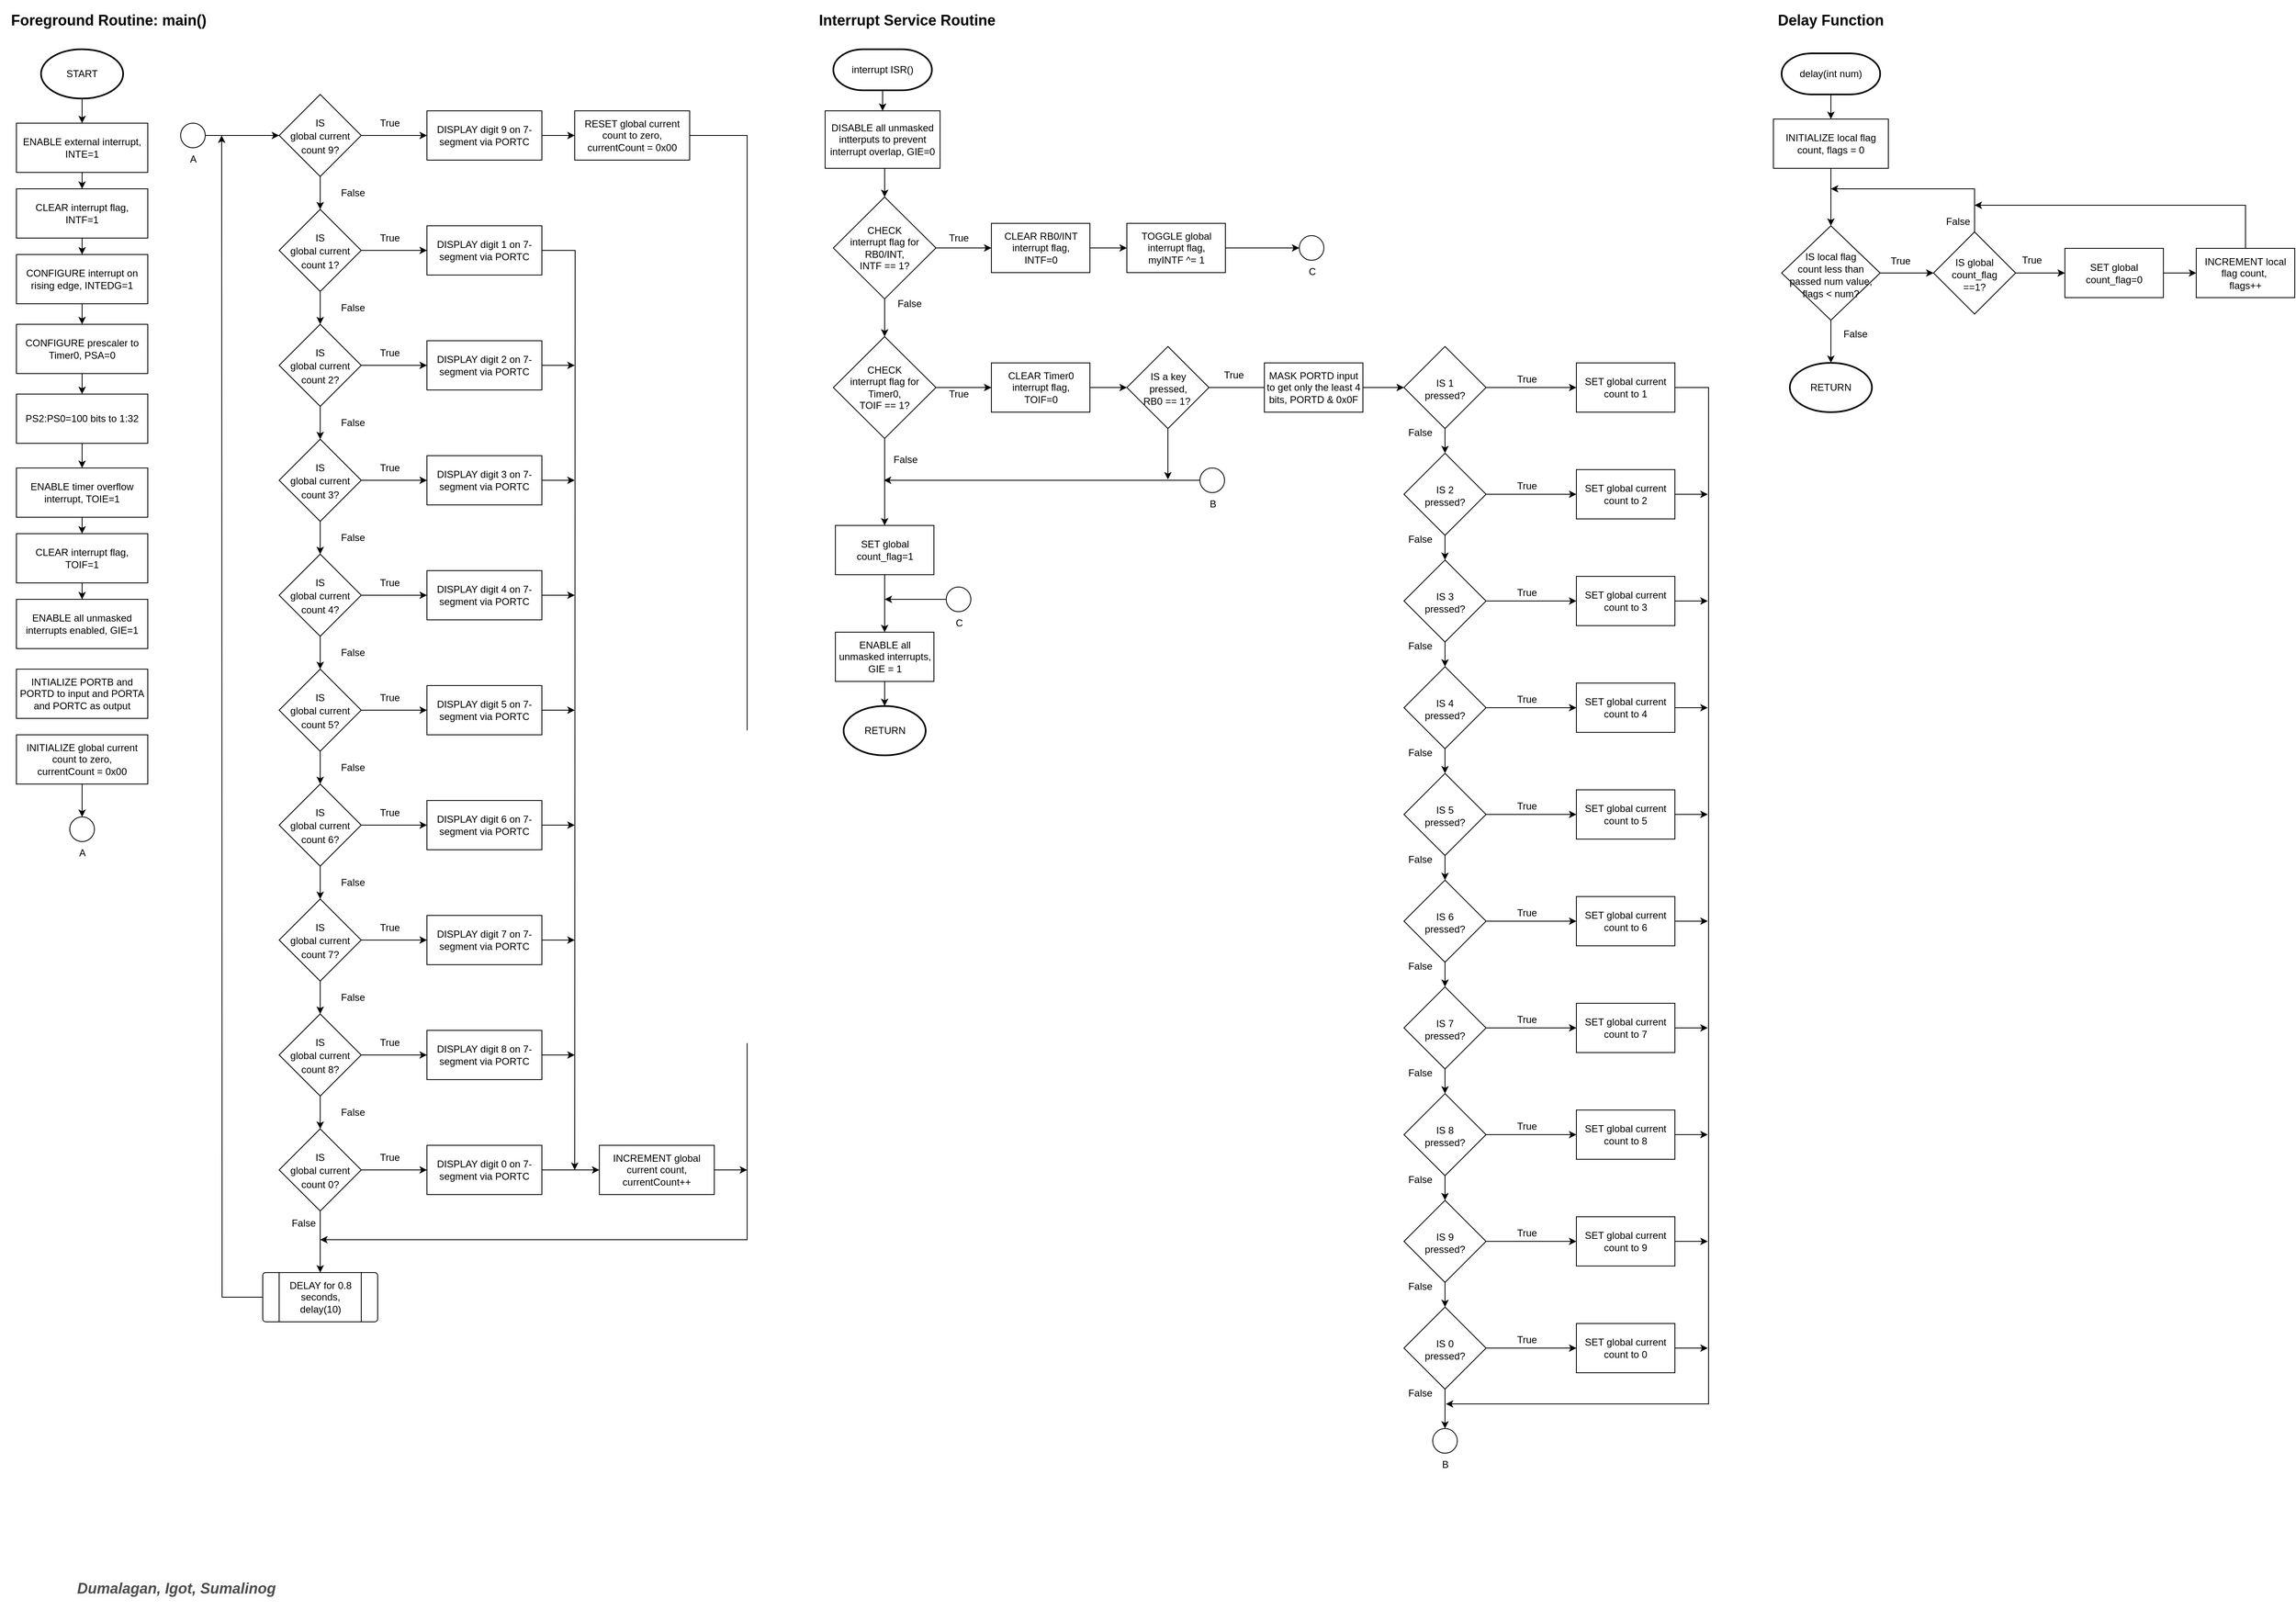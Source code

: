 <mxfile version="20.8.16" type="device"><diagram name="Page-1" id="S82o1rIahb7fYrfEuU67"><mxGraphModel dx="1493" dy="863" grid="1" gridSize="10" guides="1" tooltips="1" connect="1" arrows="1" fold="1" page="1" pageScale="1" pageWidth="3000" pageHeight="2000" math="0" shadow="0"><root><mxCell id="0"/><mxCell id="1" parent="0"/><mxCell id="ks07IFSwOMOLC88w7nZo-15" value="" style="edgeStyle=orthogonalEdgeStyle;rounded=0;orthogonalLoop=1;jettySize=auto;html=1;exitX=0.5;exitY=1;exitDx=0;exitDy=0;exitPerimeter=0;" parent="1" source="DBza8VW3hI4ShcQr7dWH-129" target="ks07IFSwOMOLC88w7nZo-14" edge="1"><mxGeometry relative="1" as="geometry"><mxPoint x="1105.034" y="145.0" as="sourcePoint"/></mxGeometry></mxCell><mxCell id="ks07IFSwOMOLC88w7nZo-10" value="" style="edgeStyle=orthogonalEdgeStyle;rounded=0;orthogonalLoop=1;jettySize=auto;html=1;exitX=0.5;exitY=1;exitDx=0;exitDy=0;entryX=0.5;entryY=0;entryDx=0;entryDy=0;entryPerimeter=0;" parent="1" source="ks07IFSwOMOLC88w7nZo-14" edge="1" target="ks07IFSwOMOLC88w7nZo-7"><mxGeometry relative="1" as="geometry"><mxPoint x="1105" y="225" as="sourcePoint"/><mxPoint x="1105" y="255" as="targetPoint"/></mxGeometry></mxCell><mxCell id="ks07IFSwOMOLC88w7nZo-18" value="" style="edgeStyle=orthogonalEdgeStyle;rounded=0;orthogonalLoop=1;jettySize=auto;html=1;" parent="1" source="ks07IFSwOMOLC88w7nZo-7" target="ks07IFSwOMOLC88w7nZo-17" edge="1"><mxGeometry relative="1" as="geometry"/></mxCell><mxCell id="ks07IFSwOMOLC88w7nZo-14" value="DISABLE all unmasked intterputs to prevent interrupt overlap, GIE=0" style="rounded=0;whiteSpace=wrap;html=1;strokeWidth=1;" parent="1" vertex="1"><mxGeometry x="1035" y="165" width="140" height="70" as="geometry"/></mxCell><mxCell id="DBza8VW3hI4ShcQr7dWH-127" style="edgeStyle=orthogonalEdgeStyle;rounded=0;orthogonalLoop=1;jettySize=auto;html=1;exitX=1;exitY=0.5;exitDx=0;exitDy=0;entryX=0;entryY=0.5;entryDx=0;entryDy=0;fontSize=12;" edge="1" parent="1" source="ks07IFSwOMOLC88w7nZo-17" target="ks07IFSwOMOLC88w7nZo-20"><mxGeometry relative="1" as="geometry"/></mxCell><mxCell id="ks07IFSwOMOLC88w7nZo-17" value="CLEAR RB0/INT interrupt flag,&lt;br&gt;INTF=0" style="rounded=0;whiteSpace=wrap;html=1;strokeWidth=1;" parent="1" vertex="1"><mxGeometry x="1237.5" y="302.04" width="120" height="60" as="geometry"/></mxCell><mxCell id="DBza8VW3hI4ShcQr7dWH-242" style="edgeStyle=orthogonalEdgeStyle;rounded=0;orthogonalLoop=1;jettySize=auto;html=1;exitX=1;exitY=0.5;exitDx=0;exitDy=0;fontSize=12;entryX=0;entryY=0.5;entryDx=0;entryDy=0;entryPerimeter=0;" edge="1" parent="1" source="ks07IFSwOMOLC88w7nZo-20" target="DBza8VW3hI4ShcQr7dWH-254"><mxGeometry relative="1" as="geometry"><mxPoint x="1932.5" y="520" as="targetPoint"/></mxGeometry></mxCell><mxCell id="ks07IFSwOMOLC88w7nZo-20" value="TOGGLE global interrupt flag, &lt;br&gt;myINTF ^= 1" style="whiteSpace=wrap;html=1;rounded=0;strokeWidth=1;" parent="1" vertex="1"><mxGeometry x="1402.5" y="302.04" width="120" height="60" as="geometry"/></mxCell><mxCell id="ks07IFSwOMOLC88w7nZo-24" value="True" style="text;html=1;strokeColor=none;fillColor=none;align=center;verticalAlign=middle;whiteSpace=wrap;rounded=0;" parent="1" vertex="1"><mxGeometry x="1167.5" y="305" width="60" height="30" as="geometry"/></mxCell><mxCell id="ks07IFSwOMOLC88w7nZo-25" value="False" style="text;html=1;strokeColor=none;fillColor=none;align=center;verticalAlign=middle;whiteSpace=wrap;rounded=0;" parent="1" vertex="1"><mxGeometry x="1107.5" y="385" width="60" height="30" as="geometry"/></mxCell><mxCell id="ks07IFSwOMOLC88w7nZo-35" value="" style="edgeStyle=orthogonalEdgeStyle;rounded=0;orthogonalLoop=1;jettySize=auto;html=1;" parent="1" source="ks07IFSwOMOLC88w7nZo-32" target="ks07IFSwOMOLC88w7nZo-34" edge="1"><mxGeometry relative="1" as="geometry"/></mxCell><mxCell id="DBza8VW3hI4ShcQr7dWH-226" style="edgeStyle=orthogonalEdgeStyle;rounded=0;orthogonalLoop=1;jettySize=auto;html=1;exitX=1;exitY=0.5;exitDx=0;exitDy=0;entryX=0;entryY=0.5;entryDx=0;entryDy=0;entryPerimeter=0;fontSize=12;" edge="1" parent="1" source="ks07IFSwOMOLC88w7nZo-34" target="DBza8VW3hI4ShcQr7dWH-131"><mxGeometry relative="1" as="geometry"/></mxCell><mxCell id="ks07IFSwOMOLC88w7nZo-34" value="CLEAR Timer0 interrupt flag, &lt;br&gt;TOIF=0" style="rounded=0;whiteSpace=wrap;html=1;strokeWidth=1;" parent="1" vertex="1"><mxGeometry x="1237.5" y="472.03" width="120" height="60" as="geometry"/></mxCell><mxCell id="ks07IFSwOMOLC88w7nZo-36" value="True" style="text;html=1;strokeColor=none;fillColor=none;align=center;verticalAlign=middle;whiteSpace=wrap;rounded=0;" parent="1" vertex="1"><mxGeometry x="1167.5" y="495" width="60" height="30" as="geometry"/></mxCell><mxCell id="ks07IFSwOMOLC88w7nZo-39" value="False" style="text;html=1;strokeColor=none;fillColor=none;align=center;verticalAlign=middle;whiteSpace=wrap;rounded=0;" parent="1" vertex="1"><mxGeometry x="1102.5" y="575" width="60" height="30" as="geometry"/></mxCell><mxCell id="ks07IFSwOMOLC88w7nZo-45" value="&lt;font size=&quot;1&quot; style=&quot;&quot;&gt;&lt;b style=&quot;font-size: 18px;&quot;&gt;Interrupt Service Routine&lt;/b&gt;&lt;/font&gt;" style="text;html=1;strokeColor=none;fillColor=none;align=center;verticalAlign=middle;whiteSpace=wrap;rounded=0;" parent="1" vertex="1"><mxGeometry x="1000" y="40" width="270" height="30" as="geometry"/></mxCell><mxCell id="ks07IFSwOMOLC88w7nZo-47" value="START" style="strokeWidth=2;html=1;shape=mxgraph.flowchart.start_1;whiteSpace=wrap;" parent="1" vertex="1"><mxGeometry x="80" y="90" width="100" height="60" as="geometry"/></mxCell><mxCell id="ks07IFSwOMOLC88w7nZo-91" value="" style="edgeStyle=orthogonalEdgeStyle;rounded=0;orthogonalLoop=1;jettySize=auto;html=1;fontSize=12;" parent="1" source="ks07IFSwOMOLC88w7nZo-61" edge="1"><mxGeometry relative="1" as="geometry"><mxPoint x="130" y="680" as="targetPoint"/></mxGeometry></mxCell><mxCell id="ks07IFSwOMOLC88w7nZo-182" value="&lt;span style=&quot;border-color: var(--border-color); color: rgb(0, 0, 0); font-family: Helvetica; font-style: normal; font-variant-ligatures: normal; font-variant-caps: normal; letter-spacing: normal; orphans: 2; text-indent: 0px; text-transform: none; widows: 2; word-spacing: 0px; -webkit-text-stroke-width: 0px; background-color: rgb(251, 251, 251); text-decoration-thickness: initial; text-decoration-style: initial; text-decoration-color: initial; font-size: 18px;&quot;&gt;Foreground Routine: main()&amp;nbsp;&lt;/span&gt;" style="text;whiteSpace=wrap;html=1;fontSize=18;fontStyle=1;align=center;verticalAlign=middle;" parent="1" vertex="1"><mxGeometry x="30" y="30" width="270" height="50" as="geometry"/></mxCell><mxCell id="ks07IFSwOMOLC88w7nZo-56" value="" style="edgeStyle=orthogonalEdgeStyle;rounded=0;orthogonalLoop=1;jettySize=auto;html=1;fontSize=20;entryX=0.5;entryY=0;entryDx=0;entryDy=0;exitX=0.5;exitY=1;exitDx=0;exitDy=0;exitPerimeter=0;" parent="1" source="ks07IFSwOMOLC88w7nZo-47" target="ks07IFSwOMOLC88w7nZo-50" edge="1"><mxGeometry relative="1" as="geometry"><mxPoint x="130" y="235" as="sourcePoint"/></mxGeometry></mxCell><mxCell id="ks07IFSwOMOLC88w7nZo-50" value="&lt;span&gt;ENABLE &lt;/span&gt;external interrupt, INTE=1" style="rounded=0;whiteSpace=wrap;html=1;strokeWidth=1;fontStyle=0" parent="1" vertex="1"><mxGeometry x="50" y="180" width="160" height="60" as="geometry"/></mxCell><mxCell id="ks07IFSwOMOLC88w7nZo-51" value="&lt;span&gt;CLEAR &lt;/span&gt;interrupt flag,&lt;br&gt;INTF=1" style="rounded=0;whiteSpace=wrap;html=1;strokeWidth=1;fontStyle=0" parent="1" vertex="1"><mxGeometry x="50" y="260" width="160" height="60" as="geometry"/></mxCell><mxCell id="ks07IFSwOMOLC88w7nZo-52" value="&lt;span&gt;CONFIGURE &lt;/span&gt;interrupt on rising edge, INTEDG=1" style="rounded=0;whiteSpace=wrap;html=1;strokeWidth=1;fontStyle=0" parent="1" vertex="1"><mxGeometry x="50" y="340" width="160" height="60" as="geometry"/></mxCell><mxCell id="ks07IFSwOMOLC88w7nZo-53" value="&lt;span&gt;CONFIGURE &lt;/span&gt;prescaler to Timer0, PSA=0" style="rounded=0;whiteSpace=wrap;html=1;strokeWidth=1;fontStyle=0" parent="1" vertex="1"><mxGeometry x="50" y="425" width="160" height="60" as="geometry"/></mxCell><mxCell id="ks07IFSwOMOLC88w7nZo-60" value="PS2:PS0=100 bits to 1:32" style="rounded=0;whiteSpace=wrap;html=1;strokeWidth=1;" parent="1" vertex="1"><mxGeometry x="50" y="510" width="160" height="60" as="geometry"/></mxCell><mxCell id="ks07IFSwOMOLC88w7nZo-61" value="&lt;span&gt;ENABLE &lt;/span&gt;timer overflow interrupt, TOIE=1" style="rounded=0;whiteSpace=wrap;html=1;strokeWidth=1;fontStyle=0" parent="1" vertex="1"><mxGeometry x="50" y="600" width="160" height="60" as="geometry"/></mxCell><mxCell id="ks07IFSwOMOLC88w7nZo-62" value="&lt;span&gt;CLEAR &lt;/span&gt;interrupt flag, &lt;br&gt;TOIF=1" style="rounded=0;whiteSpace=wrap;html=1;strokeWidth=1;fontStyle=0" parent="1" vertex="1"><mxGeometry x="50" y="680" width="160" height="60" as="geometry"/></mxCell><mxCell id="ks07IFSwOMOLC88w7nZo-63" value="&lt;span&gt;ENABLE &lt;/span&gt;all unmasked interrupts enabled, GIE=1" style="rounded=0;whiteSpace=wrap;html=1;strokeWidth=1;fontStyle=0" parent="1" vertex="1"><mxGeometry x="50" y="760" width="160" height="60" as="geometry"/></mxCell><mxCell id="ks07IFSwOMOLC88w7nZo-64" value="&lt;span&gt;INITIALIZE global&amp;nbsp;&lt;/span&gt;current count to zero, &lt;br&gt;currentCount = 0x00" style="rounded=0;whiteSpace=wrap;html=1;strokeWidth=1;fontStyle=0" parent="1" vertex="1"><mxGeometry x="50" y="925" width="160" height="60" as="geometry"/></mxCell><mxCell id="ks07IFSwOMOLC88w7nZo-57" value="" style="edgeStyle=orthogonalEdgeStyle;rounded=0;orthogonalLoop=1;jettySize=auto;html=1;fontSize=20;entryX=0.5;entryY=0;entryDx=0;entryDy=0;" parent="1" source="ks07IFSwOMOLC88w7nZo-50" target="ks07IFSwOMOLC88w7nZo-51" edge="1"><mxGeometry relative="1" as="geometry"/></mxCell><mxCell id="ks07IFSwOMOLC88w7nZo-58" value="" style="edgeStyle=orthogonalEdgeStyle;rounded=0;orthogonalLoop=1;jettySize=auto;html=1;fontSize=20;" parent="1" source="ks07IFSwOMOLC88w7nZo-51" target="ks07IFSwOMOLC88w7nZo-52" edge="1"><mxGeometry relative="1" as="geometry"/></mxCell><mxCell id="ks07IFSwOMOLC88w7nZo-59" value="" style="edgeStyle=orthogonalEdgeStyle;rounded=0;orthogonalLoop=1;jettySize=auto;html=1;fontSize=20;" parent="1" source="ks07IFSwOMOLC88w7nZo-52" target="ks07IFSwOMOLC88w7nZo-53" edge="1"><mxGeometry relative="1" as="geometry"/></mxCell><mxCell id="ks07IFSwOMOLC88w7nZo-87" value="" style="edgeStyle=orthogonalEdgeStyle;rounded=0;orthogonalLoop=1;jettySize=auto;html=1;fontSize=12;" parent="1" source="ks07IFSwOMOLC88w7nZo-53" target="ks07IFSwOMOLC88w7nZo-60" edge="1"><mxGeometry relative="1" as="geometry"/></mxCell><mxCell id="ks07IFSwOMOLC88w7nZo-88" value="" style="edgeStyle=orthogonalEdgeStyle;rounded=0;orthogonalLoop=1;jettySize=auto;html=1;fontSize=12;entryX=0.5;entryY=0;entryDx=0;entryDy=0;" parent="1" source="ks07IFSwOMOLC88w7nZo-60" target="ks07IFSwOMOLC88w7nZo-61" edge="1"><mxGeometry relative="1" as="geometry"/></mxCell><mxCell id="ks07IFSwOMOLC88w7nZo-92" value="" style="edgeStyle=orthogonalEdgeStyle;rounded=0;orthogonalLoop=1;jettySize=auto;html=1;fontSize=12;" parent="1" source="ks07IFSwOMOLC88w7nZo-62" target="ks07IFSwOMOLC88w7nZo-63" edge="1"><mxGeometry relative="1" as="geometry"/></mxCell><mxCell id="DBza8VW3hI4ShcQr7dWH-3" value="&lt;span&gt;INTIALIZE &lt;/span&gt;PORTB and PORTD to input and PORTA and PORTC as output" style="rounded=0;whiteSpace=wrap;html=1;strokeWidth=1;fontStyle=0" vertex="1" parent="1"><mxGeometry x="50" y="845" width="160" height="60" as="geometry"/></mxCell><mxCell id="DBza8VW3hI4ShcQr7dWH-108" value="A" style="verticalLabelPosition=bottom;verticalAlign=top;html=1;shape=mxgraph.flowchart.on-page_reference;" vertex="1" parent="1"><mxGeometry x="115" y="1025" width="30" height="30" as="geometry"/></mxCell><mxCell id="ks07IFSwOMOLC88w7nZo-95" value="" style="edgeStyle=orthogonalEdgeStyle;rounded=0;orthogonalLoop=1;jettySize=auto;html=1;fontSize=12;entryX=0.5;entryY=0;entryDx=0;entryDy=0;entryPerimeter=0;" parent="1" source="ks07IFSwOMOLC88w7nZo-64" target="DBza8VW3hI4ShcQr7dWH-108" edge="1"><mxGeometry relative="1" as="geometry"><mxPoint x="130" y="1010" as="targetPoint"/></mxGeometry></mxCell><mxCell id="DBza8VW3hI4ShcQr7dWH-109" value="A" style="verticalLabelPosition=bottom;verticalAlign=top;html=1;shape=mxgraph.flowchart.on-page_reference;" vertex="1" parent="1"><mxGeometry x="250" y="180" width="30" height="30" as="geometry"/></mxCell><mxCell id="DBza8VW3hI4ShcQr7dWH-28" value="" style="edgeStyle=orthogonalEdgeStyle;rounded=0;orthogonalLoop=1;jettySize=auto;html=1;fontSize=12;" edge="1" parent="1" source="DBza8VW3hI4ShcQr7dWH-29"><mxGeometry relative="1" as="geometry"><mxPoint x="420" y="425" as="targetPoint"/></mxGeometry></mxCell><mxCell id="DBza8VW3hI4ShcQr7dWH-29" value="&lt;p style=&quot;line-height: 67%;&quot;&gt;&lt;font style=&quot;font-size: 12px;&quot;&gt;IS &lt;br&gt;global current &lt;br&gt;count 1?&lt;/font&gt;&lt;/p&gt;" style="strokeWidth=1;html=1;shape=mxgraph.flowchart.decision;whiteSpace=wrap;fontSize=20;container=0;" vertex="1" parent="1"><mxGeometry x="370" y="285" width="100" height="100" as="geometry"/></mxCell><mxCell id="DBza8VW3hI4ShcQr7dWH-30" value="DISPLAY digit 1 on 7-segment via PORTC" style="rounded=0;whiteSpace=wrap;html=1;strokeWidth=1;container=0;" vertex="1" parent="1"><mxGeometry x="550" y="305" width="140" height="60" as="geometry"/></mxCell><mxCell id="DBza8VW3hI4ShcQr7dWH-31" value="" style="edgeStyle=orthogonalEdgeStyle;rounded=0;orthogonalLoop=1;jettySize=auto;html=1;fontSize=12;" edge="1" parent="1" source="DBza8VW3hI4ShcQr7dWH-29" target="DBza8VW3hI4ShcQr7dWH-30"><mxGeometry relative="1" as="geometry"/></mxCell><mxCell id="DBza8VW3hI4ShcQr7dWH-32" value="True" style="text;html=1;strokeColor=none;fillColor=none;align=center;verticalAlign=middle;whiteSpace=wrap;rounded=0;container=0;" vertex="1" parent="1"><mxGeometry x="475" y="305" width="60" height="30" as="geometry"/></mxCell><mxCell id="DBza8VW3hI4ShcQr7dWH-33" value="False" style="text;html=1;strokeColor=none;fillColor=none;align=center;verticalAlign=middle;whiteSpace=wrap;rounded=0;container=0;" vertex="1" parent="1"><mxGeometry x="430" y="390" width="60" height="30" as="geometry"/></mxCell><mxCell id="DBza8VW3hI4ShcQr7dWH-35" style="edgeStyle=orthogonalEdgeStyle;rounded=0;orthogonalLoop=1;jettySize=auto;html=1;exitX=1;exitY=0.5;exitDx=0;exitDy=0;" edge="1" parent="1" source="DBza8VW3hI4ShcQr7dWH-30"><mxGeometry relative="1" as="geometry"><mxPoint x="730" y="1455" as="targetPoint"/></mxGeometry></mxCell><mxCell id="DBza8VW3hI4ShcQr7dWH-37" value="" style="edgeStyle=orthogonalEdgeStyle;rounded=0;orthogonalLoop=1;jettySize=auto;html=1;fontSize=12;" edge="1" parent="1" source="DBza8VW3hI4ShcQr7dWH-38"><mxGeometry relative="1" as="geometry"><mxPoint x="420" y="565" as="targetPoint"/></mxGeometry></mxCell><mxCell id="DBza8VW3hI4ShcQr7dWH-38" value="&lt;p style=&quot;line-height: 67%;&quot;&gt;&lt;font style=&quot;font-size: 12px;&quot;&gt;IS &lt;br&gt;global current &lt;br&gt;count 2?&lt;/font&gt;&lt;/p&gt;" style="strokeWidth=1;html=1;shape=mxgraph.flowchart.decision;whiteSpace=wrap;fontSize=20;container=0;" vertex="1" parent="1"><mxGeometry x="370" y="425" width="100" height="100" as="geometry"/></mxCell><mxCell id="DBza8VW3hI4ShcQr7dWH-39" value="DISPLAY digit 2 on 7-segment via PORTC" style="rounded=0;whiteSpace=wrap;html=1;strokeWidth=1;container=0;" vertex="1" parent="1"><mxGeometry x="550" y="445" width="140" height="60" as="geometry"/></mxCell><mxCell id="DBza8VW3hI4ShcQr7dWH-40" value="" style="edgeStyle=orthogonalEdgeStyle;rounded=0;orthogonalLoop=1;jettySize=auto;html=1;fontSize=12;" edge="1" parent="1" source="DBza8VW3hI4ShcQr7dWH-38" target="DBza8VW3hI4ShcQr7dWH-39"><mxGeometry relative="1" as="geometry"/></mxCell><mxCell id="DBza8VW3hI4ShcQr7dWH-41" value="True" style="text;html=1;strokeColor=none;fillColor=none;align=center;verticalAlign=middle;whiteSpace=wrap;rounded=0;container=0;" vertex="1" parent="1"><mxGeometry x="475" y="445" width="60" height="30" as="geometry"/></mxCell><mxCell id="DBza8VW3hI4ShcQr7dWH-42" value="False" style="text;html=1;strokeColor=none;fillColor=none;align=center;verticalAlign=middle;whiteSpace=wrap;rounded=0;container=0;" vertex="1" parent="1"><mxGeometry x="430" y="530" width="60" height="30" as="geometry"/></mxCell><mxCell id="DBza8VW3hI4ShcQr7dWH-44" style="edgeStyle=orthogonalEdgeStyle;rounded=0;orthogonalLoop=1;jettySize=auto;html=1;exitX=1;exitY=0.5;exitDx=0;exitDy=0;" edge="1" parent="1" source="DBza8VW3hI4ShcQr7dWH-39"><mxGeometry relative="1" as="geometry"><mxPoint x="730" y="475" as="targetPoint"/></mxGeometry></mxCell><mxCell id="DBza8VW3hI4ShcQr7dWH-46" value="" style="edgeStyle=orthogonalEdgeStyle;rounded=0;orthogonalLoop=1;jettySize=auto;html=1;fontSize=12;" edge="1" parent="1" source="DBza8VW3hI4ShcQr7dWH-47"><mxGeometry relative="1" as="geometry"><mxPoint x="420" y="705" as="targetPoint"/></mxGeometry></mxCell><mxCell id="DBza8VW3hI4ShcQr7dWH-47" value="&lt;p style=&quot;line-height: 67%;&quot;&gt;&lt;font style=&quot;font-size: 12px;&quot;&gt;IS &lt;br&gt;global current &lt;br&gt;count 3?&lt;/font&gt;&lt;/p&gt;" style="strokeWidth=1;html=1;shape=mxgraph.flowchart.decision;whiteSpace=wrap;fontSize=20;container=0;" vertex="1" parent="1"><mxGeometry x="370" y="565" width="100" height="100" as="geometry"/></mxCell><mxCell id="DBza8VW3hI4ShcQr7dWH-48" value="DISPLAY digit 3 on 7-segment via PORTC" style="rounded=0;whiteSpace=wrap;html=1;strokeWidth=1;container=0;" vertex="1" parent="1"><mxGeometry x="550" y="585" width="140" height="60" as="geometry"/></mxCell><mxCell id="DBza8VW3hI4ShcQr7dWH-49" value="" style="edgeStyle=orthogonalEdgeStyle;rounded=0;orthogonalLoop=1;jettySize=auto;html=1;fontSize=12;" edge="1" parent="1" source="DBza8VW3hI4ShcQr7dWH-47" target="DBza8VW3hI4ShcQr7dWH-48"><mxGeometry relative="1" as="geometry"/></mxCell><mxCell id="DBza8VW3hI4ShcQr7dWH-50" value="True" style="text;html=1;strokeColor=none;fillColor=none;align=center;verticalAlign=middle;whiteSpace=wrap;rounded=0;container=0;" vertex="1" parent="1"><mxGeometry x="475" y="585" width="60" height="30" as="geometry"/></mxCell><mxCell id="DBza8VW3hI4ShcQr7dWH-51" value="False" style="text;html=1;strokeColor=none;fillColor=none;align=center;verticalAlign=middle;whiteSpace=wrap;rounded=0;container=0;" vertex="1" parent="1"><mxGeometry x="430" y="670" width="60" height="30" as="geometry"/></mxCell><mxCell id="DBza8VW3hI4ShcQr7dWH-53" style="edgeStyle=orthogonalEdgeStyle;rounded=0;orthogonalLoop=1;jettySize=auto;html=1;exitX=1;exitY=0.5;exitDx=0;exitDy=0;" edge="1" parent="1" source="DBza8VW3hI4ShcQr7dWH-48"><mxGeometry relative="1" as="geometry"><mxPoint x="730" y="615" as="targetPoint"/></mxGeometry></mxCell><mxCell id="DBza8VW3hI4ShcQr7dWH-55" value="" style="edgeStyle=orthogonalEdgeStyle;rounded=0;orthogonalLoop=1;jettySize=auto;html=1;fontSize=12;" edge="1" parent="1" source="DBza8VW3hI4ShcQr7dWH-56"><mxGeometry relative="1" as="geometry"><mxPoint x="420" y="845" as="targetPoint"/></mxGeometry></mxCell><mxCell id="DBza8VW3hI4ShcQr7dWH-56" value="&lt;p style=&quot;line-height: 67%;&quot;&gt;&lt;font style=&quot;font-size: 12px;&quot;&gt;IS &lt;br&gt;global current &lt;br&gt;count 4?&lt;/font&gt;&lt;/p&gt;" style="strokeWidth=1;html=1;shape=mxgraph.flowchart.decision;whiteSpace=wrap;fontSize=20;container=0;" vertex="1" parent="1"><mxGeometry x="370" y="705" width="100" height="100" as="geometry"/></mxCell><mxCell id="DBza8VW3hI4ShcQr7dWH-57" value="DISPLAY digit 4 on 7-segment via PORTC" style="rounded=0;whiteSpace=wrap;html=1;strokeWidth=1;container=0;" vertex="1" parent="1"><mxGeometry x="550" y="725" width="140" height="60" as="geometry"/></mxCell><mxCell id="DBza8VW3hI4ShcQr7dWH-58" value="" style="edgeStyle=orthogonalEdgeStyle;rounded=0;orthogonalLoop=1;jettySize=auto;html=1;fontSize=12;" edge="1" parent="1" source="DBza8VW3hI4ShcQr7dWH-56" target="DBza8VW3hI4ShcQr7dWH-57"><mxGeometry relative="1" as="geometry"/></mxCell><mxCell id="DBza8VW3hI4ShcQr7dWH-59" value="True" style="text;html=1;strokeColor=none;fillColor=none;align=center;verticalAlign=middle;whiteSpace=wrap;rounded=0;container=0;" vertex="1" parent="1"><mxGeometry x="475" y="725" width="60" height="30" as="geometry"/></mxCell><mxCell id="DBza8VW3hI4ShcQr7dWH-60" value="False" style="text;html=1;strokeColor=none;fillColor=none;align=center;verticalAlign=middle;whiteSpace=wrap;rounded=0;container=0;" vertex="1" parent="1"><mxGeometry x="430" y="810" width="60" height="30" as="geometry"/></mxCell><mxCell id="DBza8VW3hI4ShcQr7dWH-62" style="edgeStyle=orthogonalEdgeStyle;rounded=0;orthogonalLoop=1;jettySize=auto;html=1;exitX=1;exitY=0.5;exitDx=0;exitDy=0;" edge="1" parent="1" source="DBza8VW3hI4ShcQr7dWH-57"><mxGeometry relative="1" as="geometry"><mxPoint x="730" y="755" as="targetPoint"/></mxGeometry></mxCell><mxCell id="DBza8VW3hI4ShcQr7dWH-64" value="" style="edgeStyle=orthogonalEdgeStyle;rounded=0;orthogonalLoop=1;jettySize=auto;html=1;fontSize=12;" edge="1" parent="1" source="DBza8VW3hI4ShcQr7dWH-65"><mxGeometry relative="1" as="geometry"><mxPoint x="420" y="985" as="targetPoint"/></mxGeometry></mxCell><mxCell id="DBza8VW3hI4ShcQr7dWH-65" value="&lt;p style=&quot;line-height: 67%;&quot;&gt;&lt;font style=&quot;font-size: 12px;&quot;&gt;IS &lt;br&gt;global current &lt;br&gt;count 5?&lt;/font&gt;&lt;/p&gt;" style="strokeWidth=1;html=1;shape=mxgraph.flowchart.decision;whiteSpace=wrap;fontSize=20;container=0;" vertex="1" parent="1"><mxGeometry x="370" y="845" width="100" height="100" as="geometry"/></mxCell><mxCell id="DBza8VW3hI4ShcQr7dWH-66" value="DISPLAY digit 5 on 7-segment via PORTC" style="rounded=0;whiteSpace=wrap;html=1;strokeWidth=1;container=0;" vertex="1" parent="1"><mxGeometry x="550" y="865" width="140" height="60" as="geometry"/></mxCell><mxCell id="DBza8VW3hI4ShcQr7dWH-67" value="" style="edgeStyle=orthogonalEdgeStyle;rounded=0;orthogonalLoop=1;jettySize=auto;html=1;fontSize=12;" edge="1" parent="1" source="DBza8VW3hI4ShcQr7dWH-65" target="DBza8VW3hI4ShcQr7dWH-66"><mxGeometry relative="1" as="geometry"/></mxCell><mxCell id="DBza8VW3hI4ShcQr7dWH-68" value="True" style="text;html=1;strokeColor=none;fillColor=none;align=center;verticalAlign=middle;whiteSpace=wrap;rounded=0;container=0;" vertex="1" parent="1"><mxGeometry x="475" y="865" width="60" height="30" as="geometry"/></mxCell><mxCell id="DBza8VW3hI4ShcQr7dWH-69" value="False" style="text;html=1;strokeColor=none;fillColor=none;align=center;verticalAlign=middle;whiteSpace=wrap;rounded=0;container=0;" vertex="1" parent="1"><mxGeometry x="430" y="950" width="60" height="30" as="geometry"/></mxCell><mxCell id="DBza8VW3hI4ShcQr7dWH-71" style="edgeStyle=orthogonalEdgeStyle;rounded=0;orthogonalLoop=1;jettySize=auto;html=1;exitX=1;exitY=0.5;exitDx=0;exitDy=0;" edge="1" parent="1" source="DBza8VW3hI4ShcQr7dWH-66"><mxGeometry relative="1" as="geometry"><mxPoint x="730" y="895" as="targetPoint"/></mxGeometry></mxCell><mxCell id="DBza8VW3hI4ShcQr7dWH-73" value="" style="edgeStyle=orthogonalEdgeStyle;rounded=0;orthogonalLoop=1;jettySize=auto;html=1;fontSize=12;" edge="1" parent="1" source="DBza8VW3hI4ShcQr7dWH-74"><mxGeometry relative="1" as="geometry"><mxPoint x="420" y="1125" as="targetPoint"/></mxGeometry></mxCell><mxCell id="DBza8VW3hI4ShcQr7dWH-74" value="&lt;p style=&quot;line-height: 67%;&quot;&gt;&lt;font style=&quot;font-size: 12px;&quot;&gt;IS &lt;br&gt;global current &lt;br&gt;count 6?&lt;/font&gt;&lt;/p&gt;" style="strokeWidth=1;html=1;shape=mxgraph.flowchart.decision;whiteSpace=wrap;fontSize=20;container=0;" vertex="1" parent="1"><mxGeometry x="370" y="985" width="100" height="100" as="geometry"/></mxCell><mxCell id="DBza8VW3hI4ShcQr7dWH-75" value="DISPLAY digit 6 on 7-segment via PORTC" style="rounded=0;whiteSpace=wrap;html=1;strokeWidth=1;container=0;" vertex="1" parent="1"><mxGeometry x="550" y="1005" width="140" height="60" as="geometry"/></mxCell><mxCell id="DBza8VW3hI4ShcQr7dWH-76" value="" style="edgeStyle=orthogonalEdgeStyle;rounded=0;orthogonalLoop=1;jettySize=auto;html=1;fontSize=12;" edge="1" parent="1" source="DBza8VW3hI4ShcQr7dWH-74" target="DBza8VW3hI4ShcQr7dWH-75"><mxGeometry relative="1" as="geometry"/></mxCell><mxCell id="DBza8VW3hI4ShcQr7dWH-77" value="True" style="text;html=1;strokeColor=none;fillColor=none;align=center;verticalAlign=middle;whiteSpace=wrap;rounded=0;container=0;" vertex="1" parent="1"><mxGeometry x="475" y="1005" width="60" height="30" as="geometry"/></mxCell><mxCell id="DBza8VW3hI4ShcQr7dWH-78" value="False" style="text;html=1;strokeColor=none;fillColor=none;align=center;verticalAlign=middle;whiteSpace=wrap;rounded=0;container=0;" vertex="1" parent="1"><mxGeometry x="430" y="1090" width="60" height="30" as="geometry"/></mxCell><mxCell id="DBza8VW3hI4ShcQr7dWH-80" style="edgeStyle=orthogonalEdgeStyle;rounded=0;orthogonalLoop=1;jettySize=auto;html=1;exitX=1;exitY=0.5;exitDx=0;exitDy=0;" edge="1" parent="1" source="DBza8VW3hI4ShcQr7dWH-75"><mxGeometry relative="1" as="geometry"><mxPoint x="730" y="1035" as="targetPoint"/></mxGeometry></mxCell><mxCell id="DBza8VW3hI4ShcQr7dWH-82" value="" style="edgeStyle=orthogonalEdgeStyle;rounded=0;orthogonalLoop=1;jettySize=auto;html=1;fontSize=12;" edge="1" parent="1" source="DBza8VW3hI4ShcQr7dWH-83"><mxGeometry relative="1" as="geometry"><mxPoint x="420" y="1265" as="targetPoint"/></mxGeometry></mxCell><mxCell id="DBza8VW3hI4ShcQr7dWH-83" value="&lt;p style=&quot;line-height: 67%;&quot;&gt;&lt;font style=&quot;font-size: 12px;&quot;&gt;IS &lt;br&gt;global current &lt;br&gt;count 7?&lt;/font&gt;&lt;/p&gt;" style="strokeWidth=1;html=1;shape=mxgraph.flowchart.decision;whiteSpace=wrap;fontSize=20;container=0;" vertex="1" parent="1"><mxGeometry x="370" y="1125" width="100" height="100" as="geometry"/></mxCell><mxCell id="DBza8VW3hI4ShcQr7dWH-84" value="DISPLAY digit 7 on 7-segment via PORTC" style="rounded=0;whiteSpace=wrap;html=1;strokeWidth=1;container=0;" vertex="1" parent="1"><mxGeometry x="550" y="1145" width="140" height="60" as="geometry"/></mxCell><mxCell id="DBza8VW3hI4ShcQr7dWH-85" value="" style="edgeStyle=orthogonalEdgeStyle;rounded=0;orthogonalLoop=1;jettySize=auto;html=1;fontSize=12;" edge="1" parent="1" source="DBza8VW3hI4ShcQr7dWH-83" target="DBza8VW3hI4ShcQr7dWH-84"><mxGeometry relative="1" as="geometry"/></mxCell><mxCell id="DBza8VW3hI4ShcQr7dWH-86" value="True" style="text;html=1;strokeColor=none;fillColor=none;align=center;verticalAlign=middle;whiteSpace=wrap;rounded=0;container=0;" vertex="1" parent="1"><mxGeometry x="475" y="1145" width="60" height="30" as="geometry"/></mxCell><mxCell id="DBza8VW3hI4ShcQr7dWH-87" value="False" style="text;html=1;strokeColor=none;fillColor=none;align=center;verticalAlign=middle;whiteSpace=wrap;rounded=0;container=0;" vertex="1" parent="1"><mxGeometry x="430" y="1230" width="60" height="30" as="geometry"/></mxCell><mxCell id="DBza8VW3hI4ShcQr7dWH-89" style="edgeStyle=orthogonalEdgeStyle;rounded=0;orthogonalLoop=1;jettySize=auto;html=1;exitX=1;exitY=0.5;exitDx=0;exitDy=0;" edge="1" parent="1" source="DBza8VW3hI4ShcQr7dWH-84"><mxGeometry relative="1" as="geometry"><mxPoint x="730" y="1175" as="targetPoint"/></mxGeometry></mxCell><mxCell id="DBza8VW3hI4ShcQr7dWH-91" value="" style="edgeStyle=orthogonalEdgeStyle;rounded=0;orthogonalLoop=1;jettySize=auto;html=1;fontSize=12;" edge="1" parent="1" source="DBza8VW3hI4ShcQr7dWH-92"><mxGeometry relative="1" as="geometry"><mxPoint x="420" y="1405" as="targetPoint"/></mxGeometry></mxCell><mxCell id="DBza8VW3hI4ShcQr7dWH-92" value="&lt;p style=&quot;line-height: 67%;&quot;&gt;&lt;font style=&quot;font-size: 12px;&quot;&gt;IS &lt;br&gt;global current &lt;br&gt;count 8?&lt;/font&gt;&lt;/p&gt;" style="strokeWidth=1;html=1;shape=mxgraph.flowchart.decision;whiteSpace=wrap;fontSize=20;container=0;" vertex="1" parent="1"><mxGeometry x="370" y="1265" width="100" height="100" as="geometry"/></mxCell><mxCell id="DBza8VW3hI4ShcQr7dWH-93" value="DISPLAY digit 8 on 7-segment via PORTC" style="rounded=0;whiteSpace=wrap;html=1;strokeWidth=1;container=0;" vertex="1" parent="1"><mxGeometry x="550" y="1285" width="140" height="60" as="geometry"/></mxCell><mxCell id="DBza8VW3hI4ShcQr7dWH-94" value="" style="edgeStyle=orthogonalEdgeStyle;rounded=0;orthogonalLoop=1;jettySize=auto;html=1;fontSize=12;" edge="1" parent="1" source="DBza8VW3hI4ShcQr7dWH-92" target="DBza8VW3hI4ShcQr7dWH-93"><mxGeometry relative="1" as="geometry"/></mxCell><mxCell id="DBza8VW3hI4ShcQr7dWH-95" value="True" style="text;html=1;strokeColor=none;fillColor=none;align=center;verticalAlign=middle;whiteSpace=wrap;rounded=0;container=0;" vertex="1" parent="1"><mxGeometry x="475" y="1285" width="60" height="30" as="geometry"/></mxCell><mxCell id="DBza8VW3hI4ShcQr7dWH-96" value="False" style="text;html=1;strokeColor=none;fillColor=none;align=center;verticalAlign=middle;whiteSpace=wrap;rounded=0;container=0;" vertex="1" parent="1"><mxGeometry x="430" y="1370" width="60" height="30" as="geometry"/></mxCell><mxCell id="DBza8VW3hI4ShcQr7dWH-98" style="edgeStyle=orthogonalEdgeStyle;rounded=0;orthogonalLoop=1;jettySize=auto;html=1;exitX=1;exitY=0.5;exitDx=0;exitDy=0;" edge="1" parent="1" source="DBza8VW3hI4ShcQr7dWH-93"><mxGeometry relative="1" as="geometry"><mxPoint x="730" y="1315" as="targetPoint"/></mxGeometry></mxCell><mxCell id="DBza8VW3hI4ShcQr7dWH-100" value="" style="edgeStyle=orthogonalEdgeStyle;rounded=0;orthogonalLoop=1;jettySize=auto;html=1;fontSize=12;exitX=0;exitY=0.5;exitDx=0;exitDy=0;" edge="1" parent="1" source="DBza8VW3hI4ShcQr7dWH-123"><mxGeometry relative="1" as="geometry"><mxPoint x="300" y="195" as="targetPoint"/></mxGeometry></mxCell><mxCell id="DBza8VW3hI4ShcQr7dWH-124" style="edgeStyle=orthogonalEdgeStyle;rounded=0;orthogonalLoop=1;jettySize=auto;html=1;exitX=0.5;exitY=1;exitDx=0;exitDy=0;exitPerimeter=0;entryX=0.5;entryY=0;entryDx=0;entryDy=0;fontSize=12;" edge="1" parent="1" source="DBza8VW3hI4ShcQr7dWH-101" target="DBza8VW3hI4ShcQr7dWH-123"><mxGeometry relative="1" as="geometry"/></mxCell><mxCell id="DBza8VW3hI4ShcQr7dWH-101" value="&lt;p style=&quot;line-height: 67%;&quot;&gt;&lt;font style=&quot;font-size: 12px;&quot;&gt;IS &lt;br&gt;global current &lt;br&gt;count 0?&lt;/font&gt;&lt;/p&gt;" style="strokeWidth=1;html=1;shape=mxgraph.flowchart.decision;whiteSpace=wrap;fontSize=20;container=0;" vertex="1" parent="1"><mxGeometry x="370" y="1405" width="100" height="100" as="geometry"/></mxCell><mxCell id="DBza8VW3hI4ShcQr7dWH-102" value="DISPLAY digit 0 on 7-segment via PORTC" style="rounded=0;whiteSpace=wrap;html=1;strokeWidth=1;container=0;" vertex="1" parent="1"><mxGeometry x="550" y="1425" width="140" height="60" as="geometry"/></mxCell><mxCell id="DBza8VW3hI4ShcQr7dWH-103" value="" style="edgeStyle=orthogonalEdgeStyle;rounded=0;orthogonalLoop=1;jettySize=auto;html=1;fontSize=12;" edge="1" parent="1" source="DBza8VW3hI4ShcQr7dWH-101" target="DBza8VW3hI4ShcQr7dWH-102"><mxGeometry relative="1" as="geometry"/></mxCell><mxCell id="DBza8VW3hI4ShcQr7dWH-104" value="True" style="text;html=1;strokeColor=none;fillColor=none;align=center;verticalAlign=middle;whiteSpace=wrap;rounded=0;container=0;" vertex="1" parent="1"><mxGeometry x="475" y="1425" width="60" height="30" as="geometry"/></mxCell><mxCell id="DBza8VW3hI4ShcQr7dWH-105" value="False" style="text;html=1;strokeColor=none;fillColor=none;align=center;verticalAlign=middle;whiteSpace=wrap;rounded=0;container=0;" vertex="1" parent="1"><mxGeometry x="370" y="1505" width="60" height="30" as="geometry"/></mxCell><mxCell id="DBza8VW3hI4ShcQr7dWH-126" style="edgeStyle=orthogonalEdgeStyle;rounded=0;orthogonalLoop=1;jettySize=auto;html=1;exitX=1;exitY=0.5;exitDx=0;exitDy=0;fontSize=12;" edge="1" parent="1" source="DBza8VW3hI4ShcQr7dWH-106"><mxGeometry relative="1" as="geometry"><mxPoint x="940" y="1455" as="targetPoint"/><Array as="points"><mxPoint x="940" y="1455"/></Array></mxGeometry></mxCell><mxCell id="DBza8VW3hI4ShcQr7dWH-106" value="INCREMENT global current count, currentCount++" style="rounded=0;whiteSpace=wrap;html=1;strokeWidth=1;container=0;" vertex="1" parent="1"><mxGeometry x="760" y="1425" width="140" height="60" as="geometry"/></mxCell><mxCell id="DBza8VW3hI4ShcQr7dWH-107" style="edgeStyle=orthogonalEdgeStyle;rounded=0;orthogonalLoop=1;jettySize=auto;html=1;exitX=1;exitY=0.5;exitDx=0;exitDy=0;" edge="1" parent="1" source="DBza8VW3hI4ShcQr7dWH-102" target="DBza8VW3hI4ShcQr7dWH-106"><mxGeometry relative="1" as="geometry"/></mxCell><mxCell id="ks07IFSwOMOLC88w7nZo-73" value="" style="edgeStyle=orthogonalEdgeStyle;rounded=0;orthogonalLoop=1;jettySize=auto;html=1;fontSize=12;" parent="1" source="ks07IFSwOMOLC88w7nZo-66" edge="1"><mxGeometry relative="1" as="geometry"><mxPoint x="420" y="285" as="targetPoint"/></mxGeometry></mxCell><mxCell id="ks07IFSwOMOLC88w7nZo-66" value="&lt;p style=&quot;line-height: 67%;&quot;&gt;&lt;font style=&quot;font-size: 12px;&quot;&gt;IS &lt;br&gt;global current &lt;br&gt;count 9?&lt;/font&gt;&lt;/p&gt;" style="strokeWidth=1;html=1;shape=mxgraph.flowchart.decision;whiteSpace=wrap;fontSize=20;" parent="1" vertex="1"><mxGeometry x="370" y="145" width="100" height="100" as="geometry"/></mxCell><mxCell id="DBza8VW3hI4ShcQr7dWH-112" style="edgeStyle=orthogonalEdgeStyle;rounded=0;orthogonalLoop=1;jettySize=auto;html=1;exitX=1;exitY=0.5;exitDx=0;exitDy=0;exitPerimeter=0;entryX=0;entryY=0.5;entryDx=0;entryDy=0;entryPerimeter=0;" edge="1" parent="1" source="DBza8VW3hI4ShcQr7dWH-109" target="ks07IFSwOMOLC88w7nZo-66"><mxGeometry relative="1" as="geometry"/></mxCell><mxCell id="ks07IFSwOMOLC88w7nZo-83" value="DISPLAY digit 9 on 7-segment via PORTC" style="rounded=0;whiteSpace=wrap;html=1;strokeWidth=1;" parent="1" vertex="1"><mxGeometry x="550" y="165" width="140" height="60" as="geometry"/></mxCell><mxCell id="ks07IFSwOMOLC88w7nZo-84" value="" style="edgeStyle=orthogonalEdgeStyle;rounded=0;orthogonalLoop=1;jettySize=auto;html=1;fontSize=12;" parent="1" source="ks07IFSwOMOLC88w7nZo-66" target="ks07IFSwOMOLC88w7nZo-83" edge="1"><mxGeometry relative="1" as="geometry"/></mxCell><mxCell id="ks07IFSwOMOLC88w7nZo-85" value="True" style="text;html=1;strokeColor=none;fillColor=none;align=center;verticalAlign=middle;whiteSpace=wrap;rounded=0;" parent="1" vertex="1"><mxGeometry x="475" y="165" width="60" height="30" as="geometry"/></mxCell><mxCell id="ks07IFSwOMOLC88w7nZo-86" value="False" style="text;html=1;strokeColor=none;fillColor=none;align=center;verticalAlign=middle;whiteSpace=wrap;rounded=0;" parent="1" vertex="1"><mxGeometry x="430" y="250" width="60" height="30" as="geometry"/></mxCell><mxCell id="DBza8VW3hI4ShcQr7dWH-120" style="edgeStyle=orthogonalEdgeStyle;rounded=0;orthogonalLoop=1;jettySize=auto;html=1;exitX=1;exitY=0.5;exitDx=0;exitDy=0;" edge="1" parent="1" source="DBza8VW3hI4ShcQr7dWH-5"><mxGeometry relative="1" as="geometry"><mxPoint x="420" y="1540" as="targetPoint"/><Array as="points"><mxPoint x="940" y="195"/><mxPoint x="940" y="1540"/></Array></mxGeometry></mxCell><mxCell id="DBza8VW3hI4ShcQr7dWH-5" value="RESET global current count to zero, currentCount = 0x00" style="rounded=0;whiteSpace=wrap;html=1;strokeWidth=1;" vertex="1" parent="1"><mxGeometry x="730" y="165" width="140" height="60" as="geometry"/></mxCell><mxCell id="DBza8VW3hI4ShcQr7dWH-6" style="edgeStyle=orthogonalEdgeStyle;rounded=0;orthogonalLoop=1;jettySize=auto;html=1;exitX=1;exitY=0.5;exitDx=0;exitDy=0;" edge="1" parent="1" source="ks07IFSwOMOLC88w7nZo-83" target="DBza8VW3hI4ShcQr7dWH-5"><mxGeometry relative="1" as="geometry"/></mxCell><mxCell id="DBza8VW3hI4ShcQr7dWH-123" value="DELAY for 0.8 seconds, delay(10)" style="verticalLabelPosition=middle;verticalAlign=middle;html=1;shape=process;whiteSpace=wrap;rounded=1;size=0.14;arcSize=6;fontSize=12;labelPosition=center;align=center;" vertex="1" parent="1"><mxGeometry x="350" y="1580" width="140" height="60" as="geometry"/></mxCell><mxCell id="DBza8VW3hI4ShcQr7dWH-129" value="interrupt ISR()" style="strokeWidth=2;html=1;shape=mxgraph.flowchart.terminator;whiteSpace=wrap;fontSize=12;" vertex="1" parent="1"><mxGeometry x="1045" y="90" width="120" height="50" as="geometry"/></mxCell><mxCell id="DBza8VW3hI4ShcQr7dWH-230" style="edgeStyle=orthogonalEdgeStyle;rounded=0;orthogonalLoop=1;jettySize=auto;html=1;exitX=1;exitY=0.5;exitDx=0;exitDy=0;exitPerimeter=0;entryX=0;entryY=0.5;entryDx=0;entryDy=0;entryPerimeter=0;fontSize=12;startArrow=none;" edge="1" parent="1" source="DBza8VW3hI4ShcQr7dWH-258" target="ks07IFSwOMOLC88w7nZo-103"><mxGeometry relative="1" as="geometry"/></mxCell><mxCell id="DBza8VW3hI4ShcQr7dWH-250" style="edgeStyle=orthogonalEdgeStyle;rounded=0;orthogonalLoop=1;jettySize=auto;html=1;exitX=0.5;exitY=1;exitDx=0;exitDy=0;exitPerimeter=0;fontSize=12;" edge="1" parent="1" source="DBza8VW3hI4ShcQr7dWH-131"><mxGeometry relative="1" as="geometry"><mxPoint x="1452.5" y="556.03" as="sourcePoint"/><mxPoint x="1452.5" y="614" as="targetPoint"/></mxGeometry></mxCell><mxCell id="DBza8VW3hI4ShcQr7dWH-131" value="&lt;p style=&quot;line-height: 60%;&quot;&gt;&lt;font style=&quot;font-size: 12px;&quot;&gt;IS a key &lt;br&gt;pressed, &lt;br&gt;RB0 == 1?&amp;nbsp;&lt;br&gt;&lt;/font&gt;&lt;/p&gt;" style="strokeWidth=1;html=1;shape=mxgraph.flowchart.decision;whiteSpace=wrap;fontSize=20;" vertex="1" parent="1"><mxGeometry x="1402.5" y="452.03" width="100" height="100" as="geometry"/></mxCell><mxCell id="DBza8VW3hI4ShcQr7dWH-221" value="True" style="text;html=1;strokeColor=none;fillColor=none;align=center;verticalAlign=middle;whiteSpace=wrap;rounded=0;" vertex="1" parent="1"><mxGeometry x="1502.5" y="472.03" width="60" height="30" as="geometry"/></mxCell><mxCell id="ks07IFSwOMOLC88w7nZo-7" value="CHECK &lt;br&gt;interrupt flag for RB0/INT, &lt;br&gt;INTF == 1?" style="strokeWidth=1;html=1;shape=mxgraph.flowchart.decision;whiteSpace=wrap;" parent="1" vertex="1"><mxGeometry x="1045" y="270" width="125" height="124.074" as="geometry"/></mxCell><mxCell id="DBza8VW3hI4ShcQr7dWH-237" style="edgeStyle=orthogonalEdgeStyle;rounded=0;orthogonalLoop=1;jettySize=auto;html=1;exitX=0.5;exitY=1;exitDx=0;exitDy=0;exitPerimeter=0;entryX=0.5;entryY=0;entryDx=0;entryDy=0;fontSize=12;" edge="1" parent="1" source="ks07IFSwOMOLC88w7nZo-32" target="ks07IFSwOMOLC88w7nZo-42"><mxGeometry relative="1" as="geometry"/></mxCell><mxCell id="ks07IFSwOMOLC88w7nZo-32" value="CHECK&lt;br style=&quot;border-color: var(--border-color);&quot;&gt;interrupt flag for Timer0,&lt;br&gt;TOIF&amp;nbsp;== 1?" style="strokeWidth=1;html=1;shape=mxgraph.flowchart.decision;whiteSpace=wrap;" parent="1" vertex="1"><mxGeometry x="1045" y="439.996" width="125" height="124.074" as="geometry"/></mxCell><mxCell id="ks07IFSwOMOLC88w7nZo-28" value="" style="edgeStyle=orthogonalEdgeStyle;rounded=0;orthogonalLoop=1;jettySize=auto;html=1;" parent="1" source="ks07IFSwOMOLC88w7nZo-7" target="ks07IFSwOMOLC88w7nZo-32" edge="1"><mxGeometry relative="1" as="geometry"><mxPoint x="2426.25" y="946.204" as="targetPoint"/></mxGeometry></mxCell><mxCell id="DBza8VW3hI4ShcQr7dWH-148" value="" style="group" vertex="1" connectable="0" parent="1"><mxGeometry x="1730" y="582.03" width="380" height="130" as="geometry"/></mxCell><mxCell id="DBza8VW3hI4ShcQr7dWH-149" value="&lt;p style=&quot;line-height: 60%;&quot;&gt;&lt;font style=&quot;font-size: 12px;&quot;&gt;IS 2&lt;br&gt;pressed?&lt;br&gt;&lt;/font&gt;&lt;/p&gt;" style="strokeWidth=1;html=1;shape=mxgraph.flowchart.decision;whiteSpace=wrap;fontSize=20;" vertex="1" parent="DBza8VW3hI4ShcQr7dWH-148"><mxGeometry x="10" width="100" height="100" as="geometry"/></mxCell><mxCell id="DBza8VW3hI4ShcQr7dWH-150" value="" style="edgeStyle=orthogonalEdgeStyle;rounded=0;orthogonalLoop=1;jettySize=auto;html=1;fontSize=12;entryX=0.5;entryY=0;entryDx=0;entryDy=0;entryPerimeter=0;" edge="1" parent="DBza8VW3hI4ShcQr7dWH-148" source="DBza8VW3hI4ShcQr7dWH-149"><mxGeometry relative="1" as="geometry"><mxPoint x="60" y="130" as="targetPoint"/></mxGeometry></mxCell><mxCell id="DBza8VW3hI4ShcQr7dWH-151" style="edgeStyle=orthogonalEdgeStyle;rounded=0;orthogonalLoop=1;jettySize=auto;html=1;exitX=1;exitY=0.5;exitDx=0;exitDy=0;fontSize=12;" edge="1" parent="DBza8VW3hI4ShcQr7dWH-148" source="DBza8VW3hI4ShcQr7dWH-152"><mxGeometry relative="1" as="geometry"><mxPoint x="380" y="50" as="targetPoint"/></mxGeometry></mxCell><mxCell id="DBza8VW3hI4ShcQr7dWH-152" value="SET global current count to 2" style="rounded=0;whiteSpace=wrap;html=1;strokeWidth=1;" vertex="1" parent="DBza8VW3hI4ShcQr7dWH-148"><mxGeometry x="220" y="20" width="120" height="60" as="geometry"/></mxCell><mxCell id="DBza8VW3hI4ShcQr7dWH-153" value="" style="edgeStyle=orthogonalEdgeStyle;rounded=0;orthogonalLoop=1;jettySize=auto;html=1;fontSize=25;" edge="1" parent="DBza8VW3hI4ShcQr7dWH-148" source="DBza8VW3hI4ShcQr7dWH-149" target="DBza8VW3hI4ShcQr7dWH-152"><mxGeometry relative="1" as="geometry"/></mxCell><mxCell id="DBza8VW3hI4ShcQr7dWH-154" value="True" style="text;html=1;strokeColor=none;fillColor=none;align=center;verticalAlign=middle;whiteSpace=wrap;rounded=0;" vertex="1" parent="DBza8VW3hI4ShcQr7dWH-148"><mxGeometry x="130" y="25" width="60" height="30" as="geometry"/></mxCell><mxCell id="DBza8VW3hI4ShcQr7dWH-155" value="False" style="text;html=1;strokeColor=none;fillColor=none;align=center;verticalAlign=middle;whiteSpace=wrap;rounded=0;" vertex="1" parent="DBza8VW3hI4ShcQr7dWH-148"><mxGeometry y="90" width="60" height="30" as="geometry"/></mxCell><mxCell id="DBza8VW3hI4ShcQr7dWH-156" value="" style="group" vertex="1" connectable="0" parent="1"><mxGeometry x="1730" y="712.03" width="380" height="130" as="geometry"/></mxCell><mxCell id="DBza8VW3hI4ShcQr7dWH-157" value="&lt;p style=&quot;line-height: 60%;&quot;&gt;&lt;font style=&quot;font-size: 12px;&quot;&gt;IS 3&lt;br&gt;pressed?&lt;br&gt;&lt;/font&gt;&lt;/p&gt;" style="strokeWidth=1;html=1;shape=mxgraph.flowchart.decision;whiteSpace=wrap;fontSize=20;" vertex="1" parent="DBza8VW3hI4ShcQr7dWH-156"><mxGeometry x="10" width="100" height="100" as="geometry"/></mxCell><mxCell id="DBza8VW3hI4ShcQr7dWH-158" value="" style="edgeStyle=orthogonalEdgeStyle;rounded=0;orthogonalLoop=1;jettySize=auto;html=1;fontSize=12;entryX=0.5;entryY=0;entryDx=0;entryDy=0;entryPerimeter=0;" edge="1" parent="DBza8VW3hI4ShcQr7dWH-156" source="DBza8VW3hI4ShcQr7dWH-157"><mxGeometry relative="1" as="geometry"><mxPoint x="60" y="130" as="targetPoint"/></mxGeometry></mxCell><mxCell id="DBza8VW3hI4ShcQr7dWH-159" style="edgeStyle=orthogonalEdgeStyle;rounded=0;orthogonalLoop=1;jettySize=auto;html=1;exitX=1;exitY=0.5;exitDx=0;exitDy=0;fontSize=12;" edge="1" parent="DBza8VW3hI4ShcQr7dWH-156" source="DBza8VW3hI4ShcQr7dWH-160"><mxGeometry relative="1" as="geometry"><mxPoint x="380" y="50" as="targetPoint"/></mxGeometry></mxCell><mxCell id="DBza8VW3hI4ShcQr7dWH-160" value="SET global current count to 3" style="rounded=0;whiteSpace=wrap;html=1;strokeWidth=1;" vertex="1" parent="DBza8VW3hI4ShcQr7dWH-156"><mxGeometry x="220" y="20" width="120" height="60" as="geometry"/></mxCell><mxCell id="DBza8VW3hI4ShcQr7dWH-161" value="" style="edgeStyle=orthogonalEdgeStyle;rounded=0;orthogonalLoop=1;jettySize=auto;html=1;fontSize=25;" edge="1" parent="DBza8VW3hI4ShcQr7dWH-156" source="DBza8VW3hI4ShcQr7dWH-157" target="DBza8VW3hI4ShcQr7dWH-160"><mxGeometry relative="1" as="geometry"/></mxCell><mxCell id="DBza8VW3hI4ShcQr7dWH-162" value="True" style="text;html=1;strokeColor=none;fillColor=none;align=center;verticalAlign=middle;whiteSpace=wrap;rounded=0;" vertex="1" parent="DBza8VW3hI4ShcQr7dWH-156"><mxGeometry x="130" y="25" width="60" height="30" as="geometry"/></mxCell><mxCell id="DBza8VW3hI4ShcQr7dWH-163" value="False" style="text;html=1;strokeColor=none;fillColor=none;align=center;verticalAlign=middle;whiteSpace=wrap;rounded=0;" vertex="1" parent="DBza8VW3hI4ShcQr7dWH-156"><mxGeometry y="90" width="60" height="30" as="geometry"/></mxCell><mxCell id="DBza8VW3hI4ShcQr7dWH-164" value="" style="group" vertex="1" connectable="0" parent="1"><mxGeometry x="1730" y="842.03" width="380" height="130" as="geometry"/></mxCell><mxCell id="DBza8VW3hI4ShcQr7dWH-165" value="&lt;p style=&quot;line-height: 60%;&quot;&gt;&lt;font style=&quot;font-size: 12px;&quot;&gt;IS 4&lt;br&gt;pressed?&lt;br&gt;&lt;/font&gt;&lt;/p&gt;" style="strokeWidth=1;html=1;shape=mxgraph.flowchart.decision;whiteSpace=wrap;fontSize=20;" vertex="1" parent="DBza8VW3hI4ShcQr7dWH-164"><mxGeometry x="10" width="100" height="100" as="geometry"/></mxCell><mxCell id="DBza8VW3hI4ShcQr7dWH-166" value="" style="edgeStyle=orthogonalEdgeStyle;rounded=0;orthogonalLoop=1;jettySize=auto;html=1;fontSize=12;entryX=0.5;entryY=0;entryDx=0;entryDy=0;entryPerimeter=0;" edge="1" parent="DBza8VW3hI4ShcQr7dWH-164" source="DBza8VW3hI4ShcQr7dWH-165"><mxGeometry relative="1" as="geometry"><mxPoint x="60" y="130" as="targetPoint"/></mxGeometry></mxCell><mxCell id="DBza8VW3hI4ShcQr7dWH-167" style="edgeStyle=orthogonalEdgeStyle;rounded=0;orthogonalLoop=1;jettySize=auto;html=1;exitX=1;exitY=0.5;exitDx=0;exitDy=0;fontSize=12;" edge="1" parent="DBza8VW3hI4ShcQr7dWH-164" source="DBza8VW3hI4ShcQr7dWH-168"><mxGeometry relative="1" as="geometry"><mxPoint x="380" y="50" as="targetPoint"/></mxGeometry></mxCell><mxCell id="DBza8VW3hI4ShcQr7dWH-168" value="SET global current count to 4" style="rounded=0;whiteSpace=wrap;html=1;strokeWidth=1;" vertex="1" parent="DBza8VW3hI4ShcQr7dWH-164"><mxGeometry x="220" y="20" width="120" height="60" as="geometry"/></mxCell><mxCell id="DBza8VW3hI4ShcQr7dWH-169" value="" style="edgeStyle=orthogonalEdgeStyle;rounded=0;orthogonalLoop=1;jettySize=auto;html=1;fontSize=25;" edge="1" parent="DBza8VW3hI4ShcQr7dWH-164" source="DBza8VW3hI4ShcQr7dWH-165" target="DBza8VW3hI4ShcQr7dWH-168"><mxGeometry relative="1" as="geometry"/></mxCell><mxCell id="DBza8VW3hI4ShcQr7dWH-170" value="True" style="text;html=1;strokeColor=none;fillColor=none;align=center;verticalAlign=middle;whiteSpace=wrap;rounded=0;" vertex="1" parent="DBza8VW3hI4ShcQr7dWH-164"><mxGeometry x="130" y="25" width="60" height="30" as="geometry"/></mxCell><mxCell id="DBza8VW3hI4ShcQr7dWH-171" value="False" style="text;html=1;strokeColor=none;fillColor=none;align=center;verticalAlign=middle;whiteSpace=wrap;rounded=0;" vertex="1" parent="DBza8VW3hI4ShcQr7dWH-164"><mxGeometry y="90" width="60" height="30" as="geometry"/></mxCell><mxCell id="DBza8VW3hI4ShcQr7dWH-172" value="" style="group" vertex="1" connectable="0" parent="1"><mxGeometry x="1730" y="972.03" width="380" height="130" as="geometry"/></mxCell><mxCell id="DBza8VW3hI4ShcQr7dWH-173" value="&lt;p style=&quot;line-height: 60%;&quot;&gt;&lt;font style=&quot;font-size: 12px;&quot;&gt;IS 5&lt;br&gt;pressed?&lt;br&gt;&lt;/font&gt;&lt;/p&gt;" style="strokeWidth=1;html=1;shape=mxgraph.flowchart.decision;whiteSpace=wrap;fontSize=20;" vertex="1" parent="DBza8VW3hI4ShcQr7dWH-172"><mxGeometry x="10" width="100" height="100" as="geometry"/></mxCell><mxCell id="DBza8VW3hI4ShcQr7dWH-174" value="" style="edgeStyle=orthogonalEdgeStyle;rounded=0;orthogonalLoop=1;jettySize=auto;html=1;fontSize=12;entryX=0.5;entryY=0;entryDx=0;entryDy=0;entryPerimeter=0;" edge="1" parent="DBza8VW3hI4ShcQr7dWH-172" source="DBza8VW3hI4ShcQr7dWH-173"><mxGeometry relative="1" as="geometry"><mxPoint x="60" y="130" as="targetPoint"/></mxGeometry></mxCell><mxCell id="DBza8VW3hI4ShcQr7dWH-175" style="edgeStyle=orthogonalEdgeStyle;rounded=0;orthogonalLoop=1;jettySize=auto;html=1;exitX=1;exitY=0.5;exitDx=0;exitDy=0;fontSize=12;" edge="1" parent="DBza8VW3hI4ShcQr7dWH-172" source="DBza8VW3hI4ShcQr7dWH-176"><mxGeometry relative="1" as="geometry"><mxPoint x="380" y="50" as="targetPoint"/></mxGeometry></mxCell><mxCell id="DBza8VW3hI4ShcQr7dWH-176" value="SET global current count to 5" style="rounded=0;whiteSpace=wrap;html=1;strokeWidth=1;" vertex="1" parent="DBza8VW3hI4ShcQr7dWH-172"><mxGeometry x="220" y="20" width="120" height="60" as="geometry"/></mxCell><mxCell id="DBza8VW3hI4ShcQr7dWH-177" value="" style="edgeStyle=orthogonalEdgeStyle;rounded=0;orthogonalLoop=1;jettySize=auto;html=1;fontSize=25;" edge="1" parent="DBza8VW3hI4ShcQr7dWH-172" source="DBza8VW3hI4ShcQr7dWH-173" target="DBza8VW3hI4ShcQr7dWH-176"><mxGeometry relative="1" as="geometry"/></mxCell><mxCell id="DBza8VW3hI4ShcQr7dWH-178" value="True" style="text;html=1;strokeColor=none;fillColor=none;align=center;verticalAlign=middle;whiteSpace=wrap;rounded=0;" vertex="1" parent="DBza8VW3hI4ShcQr7dWH-172"><mxGeometry x="130" y="25" width="60" height="30" as="geometry"/></mxCell><mxCell id="DBza8VW3hI4ShcQr7dWH-179" value="False" style="text;html=1;strokeColor=none;fillColor=none;align=center;verticalAlign=middle;whiteSpace=wrap;rounded=0;" vertex="1" parent="DBza8VW3hI4ShcQr7dWH-172"><mxGeometry y="90" width="60" height="30" as="geometry"/></mxCell><mxCell id="DBza8VW3hI4ShcQr7dWH-180" value="" style="group" vertex="1" connectable="0" parent="1"><mxGeometry x="1730" y="1232.03" width="380" height="130" as="geometry"/></mxCell><mxCell id="DBza8VW3hI4ShcQr7dWH-181" value="&lt;p style=&quot;line-height: 60%;&quot;&gt;&lt;font style=&quot;font-size: 12px;&quot;&gt;IS 7&lt;br&gt;pressed?&lt;br&gt;&lt;/font&gt;&lt;/p&gt;" style="strokeWidth=1;html=1;shape=mxgraph.flowchart.decision;whiteSpace=wrap;fontSize=20;" vertex="1" parent="DBza8VW3hI4ShcQr7dWH-180"><mxGeometry x="10" width="100" height="100" as="geometry"/></mxCell><mxCell id="DBza8VW3hI4ShcQr7dWH-182" value="" style="edgeStyle=orthogonalEdgeStyle;rounded=0;orthogonalLoop=1;jettySize=auto;html=1;fontSize=12;entryX=0.5;entryY=0;entryDx=0;entryDy=0;entryPerimeter=0;" edge="1" parent="DBza8VW3hI4ShcQr7dWH-180" source="DBza8VW3hI4ShcQr7dWH-181"><mxGeometry relative="1" as="geometry"><mxPoint x="60" y="130" as="targetPoint"/></mxGeometry></mxCell><mxCell id="DBza8VW3hI4ShcQr7dWH-183" style="edgeStyle=orthogonalEdgeStyle;rounded=0;orthogonalLoop=1;jettySize=auto;html=1;exitX=1;exitY=0.5;exitDx=0;exitDy=0;fontSize=12;" edge="1" parent="DBza8VW3hI4ShcQr7dWH-180" source="DBza8VW3hI4ShcQr7dWH-184"><mxGeometry relative="1" as="geometry"><mxPoint x="380" y="50" as="targetPoint"/></mxGeometry></mxCell><mxCell id="DBza8VW3hI4ShcQr7dWH-184" value="SET global current count to 7" style="rounded=0;whiteSpace=wrap;html=1;strokeWidth=1;" vertex="1" parent="DBza8VW3hI4ShcQr7dWH-180"><mxGeometry x="220" y="20" width="120" height="60" as="geometry"/></mxCell><mxCell id="DBza8VW3hI4ShcQr7dWH-185" value="" style="edgeStyle=orthogonalEdgeStyle;rounded=0;orthogonalLoop=1;jettySize=auto;html=1;fontSize=25;" edge="1" parent="DBza8VW3hI4ShcQr7dWH-180" source="DBza8VW3hI4ShcQr7dWH-181" target="DBza8VW3hI4ShcQr7dWH-184"><mxGeometry relative="1" as="geometry"/></mxCell><mxCell id="DBza8VW3hI4ShcQr7dWH-186" value="True" style="text;html=1;strokeColor=none;fillColor=none;align=center;verticalAlign=middle;whiteSpace=wrap;rounded=0;" vertex="1" parent="DBza8VW3hI4ShcQr7dWH-180"><mxGeometry x="130" y="25" width="60" height="30" as="geometry"/></mxCell><mxCell id="DBza8VW3hI4ShcQr7dWH-187" value="False" style="text;html=1;strokeColor=none;fillColor=none;align=center;verticalAlign=middle;whiteSpace=wrap;rounded=0;" vertex="1" parent="DBza8VW3hI4ShcQr7dWH-180"><mxGeometry y="90" width="60" height="30" as="geometry"/></mxCell><mxCell id="DBza8VW3hI4ShcQr7dWH-188" value="" style="group" vertex="1" connectable="0" parent="1"><mxGeometry x="1730" y="1102.03" width="380" height="130" as="geometry"/></mxCell><mxCell id="DBza8VW3hI4ShcQr7dWH-189" value="&lt;p style=&quot;line-height: 60%;&quot;&gt;&lt;font style=&quot;font-size: 12px;&quot;&gt;IS 6&lt;br&gt;pressed?&lt;br&gt;&lt;/font&gt;&lt;/p&gt;" style="strokeWidth=1;html=1;shape=mxgraph.flowchart.decision;whiteSpace=wrap;fontSize=20;" vertex="1" parent="DBza8VW3hI4ShcQr7dWH-188"><mxGeometry x="10" width="100" height="100" as="geometry"/></mxCell><mxCell id="DBza8VW3hI4ShcQr7dWH-190" value="" style="edgeStyle=orthogonalEdgeStyle;rounded=0;orthogonalLoop=1;jettySize=auto;html=1;fontSize=12;entryX=0.5;entryY=0;entryDx=0;entryDy=0;entryPerimeter=0;" edge="1" parent="DBza8VW3hI4ShcQr7dWH-188" source="DBza8VW3hI4ShcQr7dWH-189"><mxGeometry relative="1" as="geometry"><mxPoint x="60" y="130" as="targetPoint"/></mxGeometry></mxCell><mxCell id="DBza8VW3hI4ShcQr7dWH-191" style="edgeStyle=orthogonalEdgeStyle;rounded=0;orthogonalLoop=1;jettySize=auto;html=1;exitX=1;exitY=0.5;exitDx=0;exitDy=0;fontSize=12;" edge="1" parent="DBza8VW3hI4ShcQr7dWH-188" source="DBza8VW3hI4ShcQr7dWH-192"><mxGeometry relative="1" as="geometry"><mxPoint x="380" y="50" as="targetPoint"/></mxGeometry></mxCell><mxCell id="DBza8VW3hI4ShcQr7dWH-192" value="SET global current count to 6" style="rounded=0;whiteSpace=wrap;html=1;strokeWidth=1;" vertex="1" parent="DBza8VW3hI4ShcQr7dWH-188"><mxGeometry x="220" y="20" width="120" height="60" as="geometry"/></mxCell><mxCell id="DBza8VW3hI4ShcQr7dWH-193" value="" style="edgeStyle=orthogonalEdgeStyle;rounded=0;orthogonalLoop=1;jettySize=auto;html=1;fontSize=25;" edge="1" parent="DBza8VW3hI4ShcQr7dWH-188" source="DBza8VW3hI4ShcQr7dWH-189" target="DBza8VW3hI4ShcQr7dWH-192"><mxGeometry relative="1" as="geometry"/></mxCell><mxCell id="DBza8VW3hI4ShcQr7dWH-194" value="True" style="text;html=1;strokeColor=none;fillColor=none;align=center;verticalAlign=middle;whiteSpace=wrap;rounded=0;" vertex="1" parent="DBza8VW3hI4ShcQr7dWH-188"><mxGeometry x="130" y="25" width="60" height="30" as="geometry"/></mxCell><mxCell id="DBza8VW3hI4ShcQr7dWH-195" value="False" style="text;html=1;strokeColor=none;fillColor=none;align=center;verticalAlign=middle;whiteSpace=wrap;rounded=0;" vertex="1" parent="DBza8VW3hI4ShcQr7dWH-188"><mxGeometry y="90" width="60" height="30" as="geometry"/></mxCell><mxCell id="DBza8VW3hI4ShcQr7dWH-196" value="" style="group" vertex="1" connectable="0" parent="1"><mxGeometry x="1730" y="1362.03" width="380" height="130" as="geometry"/></mxCell><mxCell id="DBza8VW3hI4ShcQr7dWH-197" value="&lt;p style=&quot;line-height: 60%;&quot;&gt;&lt;font style=&quot;font-size: 12px;&quot;&gt;IS 8&lt;br&gt;pressed?&lt;br&gt;&lt;/font&gt;&lt;/p&gt;" style="strokeWidth=1;html=1;shape=mxgraph.flowchart.decision;whiteSpace=wrap;fontSize=20;" vertex="1" parent="DBza8VW3hI4ShcQr7dWH-196"><mxGeometry x="10" width="100" height="100" as="geometry"/></mxCell><mxCell id="DBza8VW3hI4ShcQr7dWH-198" value="" style="edgeStyle=orthogonalEdgeStyle;rounded=0;orthogonalLoop=1;jettySize=auto;html=1;fontSize=12;entryX=0.5;entryY=0;entryDx=0;entryDy=0;entryPerimeter=0;" edge="1" parent="DBza8VW3hI4ShcQr7dWH-196" source="DBza8VW3hI4ShcQr7dWH-197"><mxGeometry relative="1" as="geometry"><mxPoint x="60" y="130" as="targetPoint"/></mxGeometry></mxCell><mxCell id="DBza8VW3hI4ShcQr7dWH-199" style="edgeStyle=orthogonalEdgeStyle;rounded=0;orthogonalLoop=1;jettySize=auto;html=1;exitX=1;exitY=0.5;exitDx=0;exitDy=0;fontSize=12;" edge="1" parent="DBza8VW3hI4ShcQr7dWH-196" source="DBza8VW3hI4ShcQr7dWH-200"><mxGeometry relative="1" as="geometry"><mxPoint x="380" y="50" as="targetPoint"/></mxGeometry></mxCell><mxCell id="DBza8VW3hI4ShcQr7dWH-200" value="SET global current count to 8" style="rounded=0;whiteSpace=wrap;html=1;strokeWidth=1;" vertex="1" parent="DBza8VW3hI4ShcQr7dWH-196"><mxGeometry x="220" y="20" width="120" height="60" as="geometry"/></mxCell><mxCell id="DBza8VW3hI4ShcQr7dWH-201" value="" style="edgeStyle=orthogonalEdgeStyle;rounded=0;orthogonalLoop=1;jettySize=auto;html=1;fontSize=25;" edge="1" parent="DBza8VW3hI4ShcQr7dWH-196" source="DBza8VW3hI4ShcQr7dWH-197" target="DBza8VW3hI4ShcQr7dWH-200"><mxGeometry relative="1" as="geometry"/></mxCell><mxCell id="DBza8VW3hI4ShcQr7dWH-202" value="True" style="text;html=1;strokeColor=none;fillColor=none;align=center;verticalAlign=middle;whiteSpace=wrap;rounded=0;" vertex="1" parent="DBza8VW3hI4ShcQr7dWH-196"><mxGeometry x="130" y="25" width="60" height="30" as="geometry"/></mxCell><mxCell id="DBza8VW3hI4ShcQr7dWH-203" value="False" style="text;html=1;strokeColor=none;fillColor=none;align=center;verticalAlign=middle;whiteSpace=wrap;rounded=0;" vertex="1" parent="DBza8VW3hI4ShcQr7dWH-196"><mxGeometry y="90" width="60" height="30" as="geometry"/></mxCell><mxCell id="DBza8VW3hI4ShcQr7dWH-204" value="" style="group" vertex="1" connectable="0" parent="1"><mxGeometry x="1730" y="1492.03" width="380" height="130" as="geometry"/></mxCell><mxCell id="DBza8VW3hI4ShcQr7dWH-205" value="&lt;p style=&quot;line-height: 60%;&quot;&gt;&lt;font style=&quot;font-size: 12px;&quot;&gt;IS 9&lt;br&gt;pressed?&lt;br&gt;&lt;/font&gt;&lt;/p&gt;" style="strokeWidth=1;html=1;shape=mxgraph.flowchart.decision;whiteSpace=wrap;fontSize=20;" vertex="1" parent="DBza8VW3hI4ShcQr7dWH-204"><mxGeometry x="10" width="100" height="100" as="geometry"/></mxCell><mxCell id="DBza8VW3hI4ShcQr7dWH-206" value="" style="edgeStyle=orthogonalEdgeStyle;rounded=0;orthogonalLoop=1;jettySize=auto;html=1;fontSize=12;entryX=0.5;entryY=0;entryDx=0;entryDy=0;entryPerimeter=0;" edge="1" parent="DBza8VW3hI4ShcQr7dWH-204" source="DBza8VW3hI4ShcQr7dWH-205"><mxGeometry relative="1" as="geometry"><mxPoint x="60" y="130" as="targetPoint"/></mxGeometry></mxCell><mxCell id="DBza8VW3hI4ShcQr7dWH-207" style="edgeStyle=orthogonalEdgeStyle;rounded=0;orthogonalLoop=1;jettySize=auto;html=1;exitX=1;exitY=0.5;exitDx=0;exitDy=0;fontSize=12;" edge="1" parent="DBza8VW3hI4ShcQr7dWH-204" source="DBza8VW3hI4ShcQr7dWH-208"><mxGeometry relative="1" as="geometry"><mxPoint x="380" y="50" as="targetPoint"/></mxGeometry></mxCell><mxCell id="DBza8VW3hI4ShcQr7dWH-208" value="SET global current count to 9" style="rounded=0;whiteSpace=wrap;html=1;strokeWidth=1;" vertex="1" parent="DBza8VW3hI4ShcQr7dWH-204"><mxGeometry x="220" y="20" width="120" height="60" as="geometry"/></mxCell><mxCell id="DBza8VW3hI4ShcQr7dWH-209" value="" style="edgeStyle=orthogonalEdgeStyle;rounded=0;orthogonalLoop=1;jettySize=auto;html=1;fontSize=25;" edge="1" parent="DBza8VW3hI4ShcQr7dWH-204" source="DBza8VW3hI4ShcQr7dWH-205" target="DBza8VW3hI4ShcQr7dWH-208"><mxGeometry relative="1" as="geometry"/></mxCell><mxCell id="DBza8VW3hI4ShcQr7dWH-210" value="True" style="text;html=1;strokeColor=none;fillColor=none;align=center;verticalAlign=middle;whiteSpace=wrap;rounded=0;" vertex="1" parent="DBza8VW3hI4ShcQr7dWH-204"><mxGeometry x="130" y="25" width="60" height="30" as="geometry"/></mxCell><mxCell id="DBza8VW3hI4ShcQr7dWH-211" value="False" style="text;html=1;strokeColor=none;fillColor=none;align=center;verticalAlign=middle;whiteSpace=wrap;rounded=0;" vertex="1" parent="DBza8VW3hI4ShcQr7dWH-204"><mxGeometry y="90" width="60" height="30" as="geometry"/></mxCell><mxCell id="DBza8VW3hI4ShcQr7dWH-213" value="&lt;p style=&quot;line-height: 60%;&quot;&gt;&lt;font style=&quot;font-size: 12px;&quot;&gt;IS 0&lt;br&gt;pressed?&lt;br&gt;&lt;/font&gt;&lt;/p&gt;" style="strokeWidth=1;html=1;shape=mxgraph.flowchart.decision;whiteSpace=wrap;fontSize=20;" vertex="1" parent="1"><mxGeometry x="1740" y="1622.03" width="100" height="100" as="geometry"/></mxCell><mxCell id="DBza8VW3hI4ShcQr7dWH-214" value="" style="edgeStyle=orthogonalEdgeStyle;rounded=0;orthogonalLoop=1;jettySize=auto;html=1;fontSize=12;exitX=0.5;exitY=1;exitDx=0;exitDy=0;exitPerimeter=0;entryX=0.5;entryY=0;entryDx=0;entryDy=0;entryPerimeter=0;" edge="1" parent="1" source="DBza8VW3hI4ShcQr7dWH-213" target="DBza8VW3hI4ShcQr7dWH-243"><mxGeometry relative="1" as="geometry"><mxPoint x="1790" y="1770.03" as="targetPoint"/><Array as="points"/></mxGeometry></mxCell><mxCell id="DBza8VW3hI4ShcQr7dWH-215" style="edgeStyle=orthogonalEdgeStyle;rounded=0;orthogonalLoop=1;jettySize=auto;html=1;exitX=1;exitY=0.5;exitDx=0;exitDy=0;fontSize=12;" edge="1" parent="1" source="DBza8VW3hI4ShcQr7dWH-216"><mxGeometry relative="1" as="geometry"><mxPoint x="2110" y="1672.03" as="targetPoint"/></mxGeometry></mxCell><mxCell id="DBza8VW3hI4ShcQr7dWH-216" value="SET global current count to 0" style="rounded=0;whiteSpace=wrap;html=1;strokeWidth=1;" vertex="1" parent="1"><mxGeometry x="1950" y="1642.03" width="120" height="60" as="geometry"/></mxCell><mxCell id="DBza8VW3hI4ShcQr7dWH-217" value="" style="edgeStyle=orthogonalEdgeStyle;rounded=0;orthogonalLoop=1;jettySize=auto;html=1;fontSize=25;" edge="1" parent="1" source="DBza8VW3hI4ShcQr7dWH-213" target="DBza8VW3hI4ShcQr7dWH-216"><mxGeometry relative="1" as="geometry"/></mxCell><mxCell id="DBza8VW3hI4ShcQr7dWH-218" value="True" style="text;html=1;strokeColor=none;fillColor=none;align=center;verticalAlign=middle;whiteSpace=wrap;rounded=0;" vertex="1" parent="1"><mxGeometry x="1860" y="1647.03" width="60" height="30" as="geometry"/></mxCell><mxCell id="DBza8VW3hI4ShcQr7dWH-219" value="False" style="text;html=1;strokeColor=none;fillColor=none;align=center;verticalAlign=middle;whiteSpace=wrap;rounded=0;" vertex="1" parent="1"><mxGeometry x="1730" y="1712.03" width="60" height="30" as="geometry"/></mxCell><mxCell id="DBza8VW3hI4ShcQr7dWH-238" value="" style="group" vertex="1" connectable="0" parent="1"><mxGeometry x="1047.5" y="670" width="120" height="238" as="geometry"/></mxCell><mxCell id="ks07IFSwOMOLC88w7nZo-37" value="ENABLE all unmasked interrupts,&lt;br&gt;GIE = 1" style="rounded=0;whiteSpace=wrap;html=1;strokeWidth=1;" parent="DBza8VW3hI4ShcQr7dWH-238" vertex="1"><mxGeometry y="130" width="120" height="60" as="geometry"/></mxCell><mxCell id="ks07IFSwOMOLC88w7nZo-40" value="RETURN" style="strokeWidth=2;html=1;shape=mxgraph.flowchart.start_1;whiteSpace=wrap;" parent="DBza8VW3hI4ShcQr7dWH-238" vertex="1"><mxGeometry x="10" y="220" width="100" height="60" as="geometry"/></mxCell><mxCell id="DBza8VW3hI4ShcQr7dWH-234" style="edgeStyle=orthogonalEdgeStyle;rounded=0;orthogonalLoop=1;jettySize=auto;html=1;exitX=0.5;exitY=1;exitDx=0;exitDy=0;entryX=0.5;entryY=0;entryDx=0;entryDy=0;entryPerimeter=0;fontSize=12;" edge="1" parent="DBza8VW3hI4ShcQr7dWH-238" source="ks07IFSwOMOLC88w7nZo-37" target="ks07IFSwOMOLC88w7nZo-40"><mxGeometry relative="1" as="geometry"/></mxCell><mxCell id="DBza8VW3hI4ShcQr7dWH-233" style="edgeStyle=orthogonalEdgeStyle;rounded=0;orthogonalLoop=1;jettySize=auto;html=1;exitX=0.5;exitY=1;exitDx=0;exitDy=0;entryX=0.5;entryY=0;entryDx=0;entryDy=0;fontSize=12;" edge="1" parent="DBza8VW3hI4ShcQr7dWH-238" source="ks07IFSwOMOLC88w7nZo-42" target="ks07IFSwOMOLC88w7nZo-37"><mxGeometry relative="1" as="geometry"/></mxCell><mxCell id="ks07IFSwOMOLC88w7nZo-42" value="SET global count_flag=1" style="rounded=0;whiteSpace=wrap;html=1;strokeWidth=1;" parent="DBza8VW3hI4ShcQr7dWH-238" vertex="1"><mxGeometry width="120" height="60" as="geometry"/></mxCell><mxCell id="ks07IFSwOMOLC88w7nZo-103" value="&lt;p style=&quot;line-height: 60%;&quot;&gt;&lt;font style=&quot;font-size: 12px;&quot;&gt;IS 1&lt;br&gt;pressed?&lt;br&gt;&lt;/font&gt;&lt;/p&gt;" style="strokeWidth=1;html=1;shape=mxgraph.flowchart.decision;whiteSpace=wrap;fontSize=20;" parent="1" vertex="1"><mxGeometry x="1740" y="452.03" width="100" height="100" as="geometry"/></mxCell><mxCell id="ks07IFSwOMOLC88w7nZo-107" value="" style="edgeStyle=orthogonalEdgeStyle;rounded=0;orthogonalLoop=1;jettySize=auto;html=1;fontSize=12;entryX=0.5;entryY=0;entryDx=0;entryDy=0;entryPerimeter=0;" parent="1" source="ks07IFSwOMOLC88w7nZo-103" edge="1"><mxGeometry relative="1" as="geometry"><mxPoint x="1790" y="582.03" as="targetPoint"/></mxGeometry></mxCell><mxCell id="DBza8VW3hI4ShcQr7dWH-133" style="edgeStyle=orthogonalEdgeStyle;rounded=0;orthogonalLoop=1;jettySize=auto;html=1;exitX=1;exitY=0.5;exitDx=0;exitDy=0;fontSize=12;" edge="1" parent="1"><mxGeometry relative="1" as="geometry"><mxPoint x="2066" y="502.03" as="sourcePoint"/><mxPoint x="1791" y="1740.03" as="targetPoint"/><Array as="points"><mxPoint x="2111" y="502.03"/><mxPoint x="2111" y="1740.03"/></Array></mxGeometry></mxCell><mxCell id="ks07IFSwOMOLC88w7nZo-126" value="SET global current count to 1" style="rounded=0;whiteSpace=wrap;html=1;strokeWidth=1;" parent="1" vertex="1"><mxGeometry x="1950" y="472.03" width="120" height="60" as="geometry"/></mxCell><mxCell id="ks07IFSwOMOLC88w7nZo-127" value="" style="edgeStyle=orthogonalEdgeStyle;rounded=0;orthogonalLoop=1;jettySize=auto;html=1;fontSize=25;" parent="1" source="ks07IFSwOMOLC88w7nZo-103" target="ks07IFSwOMOLC88w7nZo-126" edge="1"><mxGeometry relative="1" as="geometry"/></mxCell><mxCell id="ks07IFSwOMOLC88w7nZo-150" value="True" style="text;html=1;strokeColor=none;fillColor=none;align=center;verticalAlign=middle;whiteSpace=wrap;rounded=0;" parent="1" vertex="1"><mxGeometry x="1860" y="477.03" width="60" height="30" as="geometry"/></mxCell><mxCell id="ks07IFSwOMOLC88w7nZo-160" value="False" style="text;html=1;strokeColor=none;fillColor=none;align=center;verticalAlign=middle;whiteSpace=wrap;rounded=0;" parent="1" vertex="1"><mxGeometry x="1730" y="542.03" width="60" height="30" as="geometry"/></mxCell><mxCell id="DBza8VW3hI4ShcQr7dWH-243" value="B" style="verticalLabelPosition=bottom;verticalAlign=top;html=1;shape=mxgraph.flowchart.on-page_reference;" vertex="1" parent="1"><mxGeometry x="1775" y="1770.03" width="30" height="30" as="geometry"/></mxCell><mxCell id="DBza8VW3hI4ShcQr7dWH-248" style="edgeStyle=orthogonalEdgeStyle;rounded=0;orthogonalLoop=1;jettySize=auto;html=1;exitX=0;exitY=0.5;exitDx=0;exitDy=0;exitPerimeter=0;fontSize=12;" edge="1" parent="1" source="DBza8VW3hI4ShcQr7dWH-246"><mxGeometry relative="1" as="geometry"><mxPoint x="1106.5" y="615" as="targetPoint"/></mxGeometry></mxCell><mxCell id="DBza8VW3hI4ShcQr7dWH-246" value="B" style="verticalLabelPosition=bottom;verticalAlign=top;html=1;shape=mxgraph.flowchart.on-page_reference;" vertex="1" parent="1"><mxGeometry x="1491.5" y="600" width="30" height="30" as="geometry"/></mxCell><mxCell id="DBza8VW3hI4ShcQr7dWH-253" style="edgeStyle=orthogonalEdgeStyle;rounded=0;orthogonalLoop=1;jettySize=auto;html=1;exitX=0;exitY=0.5;exitDx=0;exitDy=0;exitPerimeter=0;fontSize=12;" edge="1" parent="1" source="DBza8VW3hI4ShcQr7dWH-251"><mxGeometry relative="1" as="geometry"><mxPoint x="1107.5" y="760" as="targetPoint"/></mxGeometry></mxCell><mxCell id="DBza8VW3hI4ShcQr7dWH-251" value="C" style="verticalLabelPosition=bottom;verticalAlign=top;html=1;shape=mxgraph.flowchart.on-page_reference;" vertex="1" parent="1"><mxGeometry x="1182.5" y="745" width="30" height="30" as="geometry"/></mxCell><mxCell id="DBza8VW3hI4ShcQr7dWH-254" value="C" style="verticalLabelPosition=bottom;verticalAlign=top;html=1;shape=mxgraph.flowchart.on-page_reference;" vertex="1" parent="1"><mxGeometry x="1612.5" y="317.04" width="30" height="30" as="geometry"/></mxCell><mxCell id="DBza8VW3hI4ShcQr7dWH-259" value="" style="edgeStyle=orthogonalEdgeStyle;rounded=0;orthogonalLoop=1;jettySize=auto;html=1;exitX=1;exitY=0.5;exitDx=0;exitDy=0;exitPerimeter=0;entryX=0;entryY=0.5;entryDx=0;entryDy=0;entryPerimeter=0;fontSize=12;endArrow=none;" edge="1" parent="1" source="DBza8VW3hI4ShcQr7dWH-131" target="DBza8VW3hI4ShcQr7dWH-258"><mxGeometry relative="1" as="geometry"><mxPoint x="1502.5" y="502.03" as="sourcePoint"/><mxPoint x="1820" y="502.03" as="targetPoint"/></mxGeometry></mxCell><mxCell id="DBza8VW3hI4ShcQr7dWH-258" value="MASK PORTD input to get only the least 4 bits, PORTD &amp;amp; 0x0F" style="rounded=0;whiteSpace=wrap;html=1;strokeWidth=1;" vertex="1" parent="1"><mxGeometry x="1570" y="472.03" width="120" height="60" as="geometry"/></mxCell><mxCell id="DBza8VW3hI4ShcQr7dWH-282" value="" style="group" vertex="1" connectable="0" parent="1"><mxGeometry x="2125" y="40" width="700" height="492.03" as="geometry"/></mxCell><mxCell id="DBza8VW3hI4ShcQr7dWH-255" value="delay(int num)" style="strokeWidth=2;html=1;shape=mxgraph.flowchart.terminator;whiteSpace=wrap;fontSize=12;" vertex="1" parent="DBza8VW3hI4ShcQr7dWH-282"><mxGeometry x="75" y="55" width="120" height="50" as="geometry"/></mxCell><mxCell id="DBza8VW3hI4ShcQr7dWH-256" value="&lt;span style=&quot;font-size: 18px;&quot;&gt;&lt;b&gt;Delay Function&lt;/b&gt;&lt;/span&gt;" style="text;html=1;strokeColor=none;fillColor=none;align=center;verticalAlign=middle;whiteSpace=wrap;rounded=0;" vertex="1" parent="DBza8VW3hI4ShcQr7dWH-282"><mxGeometry width="270" height="30" as="geometry"/></mxCell><mxCell id="DBza8VW3hI4ShcQr7dWH-257" value="INITIALIZE local flag count, flags = 0" style="rounded=0;whiteSpace=wrap;html=1;strokeWidth=1;" vertex="1" parent="DBza8VW3hI4ShcQr7dWH-282"><mxGeometry x="65" y="135" width="140" height="60" as="geometry"/></mxCell><mxCell id="DBza8VW3hI4ShcQr7dWH-266" style="edgeStyle=orthogonalEdgeStyle;rounded=0;orthogonalLoop=1;jettySize=auto;html=1;exitX=0.5;exitY=1;exitDx=0;exitDy=0;exitPerimeter=0;entryX=0.5;entryY=0;entryDx=0;entryDy=0;fontSize=12;" edge="1" parent="DBza8VW3hI4ShcQr7dWH-282" source="DBza8VW3hI4ShcQr7dWH-255" target="DBza8VW3hI4ShcQr7dWH-257"><mxGeometry relative="1" as="geometry"/></mxCell><mxCell id="DBza8VW3hI4ShcQr7dWH-260" value="&lt;p style=&quot;line-height: 60%;&quot;&gt;&lt;span style=&quot;font-size: 12px;&quot;&gt;IS local flag &lt;br&gt;count less than &lt;br&gt;passed num value, flags &amp;lt; num?&lt;/span&gt;&lt;/p&gt;" style="strokeWidth=1;html=1;shape=mxgraph.flowchart.decision;whiteSpace=wrap;fontSize=20;" vertex="1" parent="DBza8VW3hI4ShcQr7dWH-282"><mxGeometry x="75" y="265" width="120" height="115" as="geometry"/></mxCell><mxCell id="DBza8VW3hI4ShcQr7dWH-267" style="edgeStyle=orthogonalEdgeStyle;rounded=0;orthogonalLoop=1;jettySize=auto;html=1;exitX=0.5;exitY=1;exitDx=0;exitDy=0;entryX=0.5;entryY=0;entryDx=0;entryDy=0;entryPerimeter=0;fontSize=12;" edge="1" parent="DBza8VW3hI4ShcQr7dWH-282" source="DBza8VW3hI4ShcQr7dWH-257" target="DBza8VW3hI4ShcQr7dWH-260"><mxGeometry relative="1" as="geometry"/></mxCell><mxCell id="DBza8VW3hI4ShcQr7dWH-274" style="edgeStyle=orthogonalEdgeStyle;rounded=0;orthogonalLoop=1;jettySize=auto;html=1;exitX=0.5;exitY=0;exitDx=0;exitDy=0;exitPerimeter=0;fontSize=12;" edge="1" parent="DBza8VW3hI4ShcQr7dWH-282" source="DBza8VW3hI4ShcQr7dWH-262"><mxGeometry relative="1" as="geometry"><mxPoint x="315" y="272.5" as="sourcePoint"/><mxPoint x="135" y="220" as="targetPoint"/><Array as="points"><mxPoint x="310" y="220"/></Array></mxGeometry></mxCell><mxCell id="DBza8VW3hI4ShcQr7dWH-262" value="&lt;p style=&quot;line-height: 60%;&quot;&gt;&lt;font style=&quot;font-size: 12px;&quot;&gt;IS global &lt;br&gt;count_flag &lt;br&gt;==1?&lt;br&gt;&lt;/font&gt;&lt;/p&gt;" style="strokeWidth=1;html=1;shape=mxgraph.flowchart.decision;whiteSpace=wrap;fontSize=20;" vertex="1" parent="DBza8VW3hI4ShcQr7dWH-282"><mxGeometry x="260" y="272.5" width="100" height="100" as="geometry"/></mxCell><mxCell id="DBza8VW3hI4ShcQr7dWH-270" style="edgeStyle=orthogonalEdgeStyle;rounded=0;orthogonalLoop=1;jettySize=auto;html=1;exitX=1;exitY=0.5;exitDx=0;exitDy=0;exitPerimeter=0;entryX=0;entryY=0.5;entryDx=0;entryDy=0;entryPerimeter=0;fontSize=12;" edge="1" parent="DBza8VW3hI4ShcQr7dWH-282" source="DBza8VW3hI4ShcQr7dWH-260" target="DBza8VW3hI4ShcQr7dWH-262"><mxGeometry relative="1" as="geometry"/></mxCell><mxCell id="DBza8VW3hI4ShcQr7dWH-264" value="SET global &lt;br&gt;count_flag=0" style="rounded=0;whiteSpace=wrap;html=1;strokeWidth=1;" vertex="1" parent="DBza8VW3hI4ShcQr7dWH-282"><mxGeometry x="420" y="292.5" width="120" height="60" as="geometry"/></mxCell><mxCell id="DBza8VW3hI4ShcQr7dWH-271" style="edgeStyle=orthogonalEdgeStyle;rounded=0;orthogonalLoop=1;jettySize=auto;html=1;exitX=1;exitY=0.5;exitDx=0;exitDy=0;exitPerimeter=0;entryX=0;entryY=0.5;entryDx=0;entryDy=0;fontSize=12;" edge="1" parent="DBza8VW3hI4ShcQr7dWH-282" source="DBza8VW3hI4ShcQr7dWH-262" target="DBza8VW3hI4ShcQr7dWH-264"><mxGeometry relative="1" as="geometry"/></mxCell><mxCell id="DBza8VW3hI4ShcQr7dWH-276" style="edgeStyle=orthogonalEdgeStyle;rounded=0;orthogonalLoop=1;jettySize=auto;html=1;exitX=0.5;exitY=0;exitDx=0;exitDy=0;fontSize=12;" edge="1" parent="DBza8VW3hI4ShcQr7dWH-282" source="DBza8VW3hI4ShcQr7dWH-265"><mxGeometry relative="1" as="geometry"><mxPoint x="310" y="240" as="targetPoint"/><Array as="points"><mxPoint x="640" y="240"/></Array></mxGeometry></mxCell><mxCell id="DBza8VW3hI4ShcQr7dWH-265" value="INCREMENT local flag count,&amp;nbsp;&lt;br&gt;flags++" style="rounded=0;whiteSpace=wrap;html=1;strokeWidth=1;" vertex="1" parent="DBza8VW3hI4ShcQr7dWH-282"><mxGeometry x="580" y="292.5" width="120" height="60" as="geometry"/></mxCell><mxCell id="DBza8VW3hI4ShcQr7dWH-272" style="edgeStyle=orthogonalEdgeStyle;rounded=0;orthogonalLoop=1;jettySize=auto;html=1;exitX=1;exitY=0.5;exitDx=0;exitDy=0;entryX=0;entryY=0.5;entryDx=0;entryDy=0;fontSize=12;" edge="1" parent="DBza8VW3hI4ShcQr7dWH-282" source="DBza8VW3hI4ShcQr7dWH-264" target="DBza8VW3hI4ShcQr7dWH-265"><mxGeometry relative="1" as="geometry"/></mxCell><mxCell id="DBza8VW3hI4ShcQr7dWH-269" value="RETURN" style="strokeWidth=2;html=1;shape=mxgraph.flowchart.start_1;whiteSpace=wrap;" vertex="1" parent="DBza8VW3hI4ShcQr7dWH-282"><mxGeometry x="85" y="432.03" width="100" height="60" as="geometry"/></mxCell><mxCell id="DBza8VW3hI4ShcQr7dWH-277" style="edgeStyle=orthogonalEdgeStyle;rounded=0;orthogonalLoop=1;jettySize=auto;html=1;exitX=0.5;exitY=1;exitDx=0;exitDy=0;exitPerimeter=0;fontSize=12;" edge="1" parent="DBza8VW3hI4ShcQr7dWH-282" source="DBza8VW3hI4ShcQr7dWH-260" target="DBza8VW3hI4ShcQr7dWH-269"><mxGeometry relative="1" as="geometry"/></mxCell><mxCell id="DBza8VW3hI4ShcQr7dWH-278" value="True" style="text;html=1;strokeColor=none;fillColor=none;align=center;verticalAlign=middle;whiteSpace=wrap;rounded=0;" vertex="1" parent="DBza8VW3hI4ShcQr7dWH-282"><mxGeometry x="190" y="292.5" width="60" height="30" as="geometry"/></mxCell><mxCell id="DBza8VW3hI4ShcQr7dWH-279" value="True" style="text;html=1;strokeColor=none;fillColor=none;align=center;verticalAlign=middle;whiteSpace=wrap;rounded=0;" vertex="1" parent="DBza8VW3hI4ShcQr7dWH-282"><mxGeometry x="350" y="292.04" width="60" height="30" as="geometry"/></mxCell><mxCell id="DBza8VW3hI4ShcQr7dWH-280" value="False" style="text;html=1;strokeColor=none;fillColor=none;align=center;verticalAlign=middle;whiteSpace=wrap;rounded=0;" vertex="1" parent="DBza8VW3hI4ShcQr7dWH-282"><mxGeometry x="135" y="382.03" width="60" height="30" as="geometry"/></mxCell><mxCell id="DBza8VW3hI4ShcQr7dWH-281" value="False" style="text;html=1;strokeColor=none;fillColor=none;align=center;verticalAlign=middle;whiteSpace=wrap;rounded=0;" vertex="1" parent="DBza8VW3hI4ShcQr7dWH-282"><mxGeometry x="260" y="245" width="60" height="30" as="geometry"/></mxCell><mxCell id="DBza8VW3hI4ShcQr7dWH-283" value="&lt;span style=&quot;border-color: var(--border-color); font-family: Helvetica; font-variant-ligatures: normal; font-variant-caps: normal; letter-spacing: normal; orphans: 2; text-indent: 0px; text-transform: none; widows: 2; word-spacing: 0px; -webkit-text-stroke-width: 0px; background-color: rgb(251, 251, 251); text-decoration-thickness: initial; text-decoration-style: initial; text-decoration-color: initial; font-size: 18px;&quot;&gt;&lt;i style=&quot;&quot;&gt;&lt;b style=&quot;&quot;&gt;&lt;font color=&quot;#4d4d4d&quot;&gt;Dumalagan, Igot, Sumalinog&lt;/font&gt;&lt;/b&gt;&lt;/i&gt;&lt;/span&gt;" style="text;whiteSpace=wrap;html=1;fontSize=18;fontStyle=0;align=center;verticalAlign=middle;" vertex="1" parent="1"><mxGeometry x="110" y="1940" width="270" height="50" as="geometry"/></mxCell></root></mxGraphModel></diagram></mxfile>